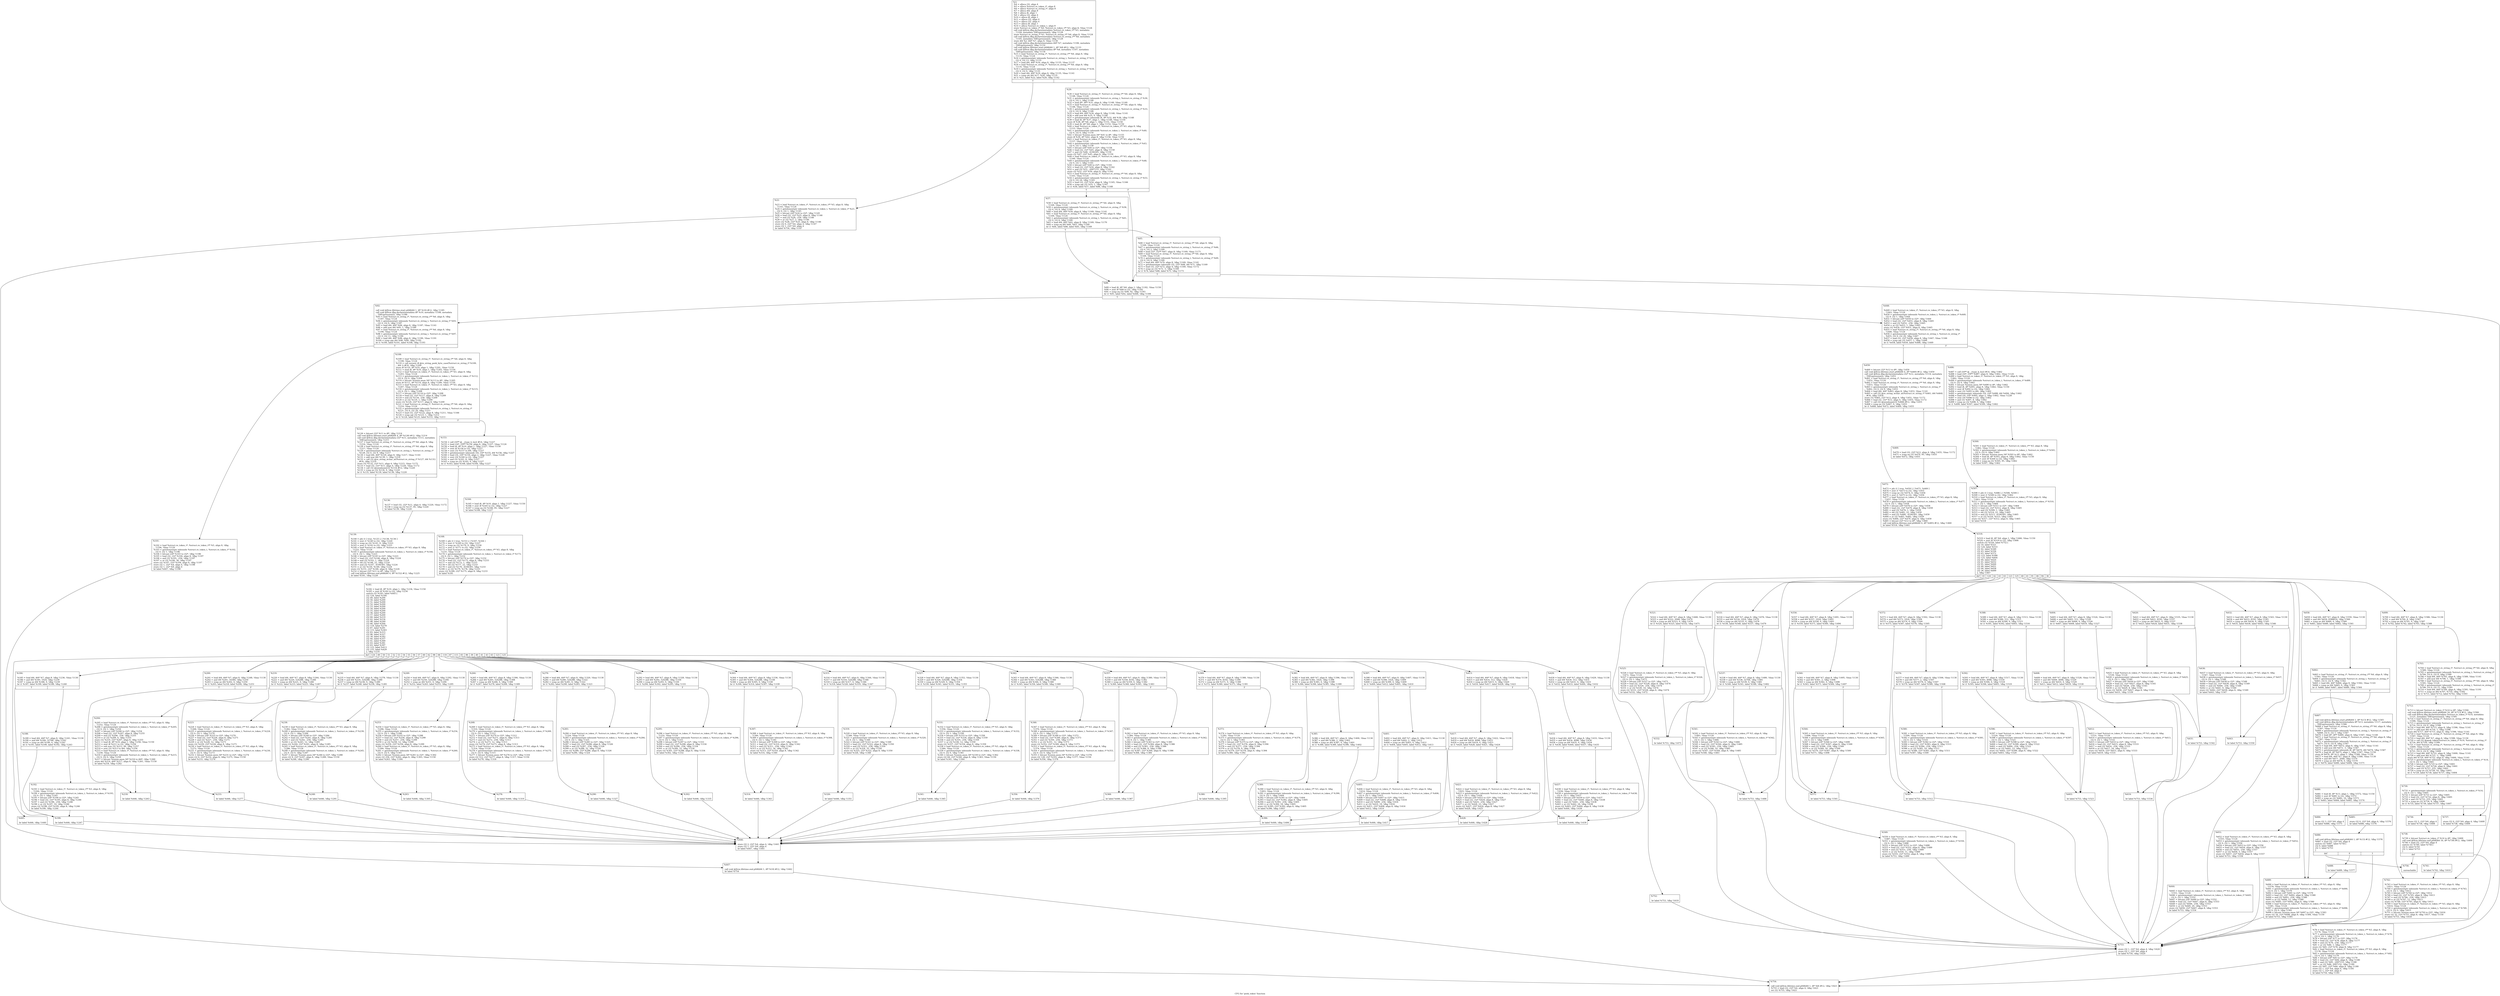 digraph "CFG for 'peek_token' function" {
	label="CFG for 'peek_token' function";

	Node0xcbab30 [shape=record,label="{%3:\l  %4 = alloca i32, align 4\l  %5 = alloca %struct.re_token_t*, align 8\l  %6 = alloca %struct.re_string_t*, align 8\l  %7 = alloca i64, align 8\l  %8 = alloca i8, align 1\l  %9 = alloca i32, align 4\l  %10 = alloca i8, align 1\l  %11 = alloca i32, align 4\l  %12 = alloca i32, align 4\l  %13 = alloca i8, align 1\l  %14 = alloca %struct.re_token_t, align 8\l  store %struct.re_token_t* %0, %struct.re_token_t** %5, align 8, !tbaa !1124\l  call void @llvm.dbg.declare(metadata %struct.re_token_t** %5, metadata\l... !1104, metadata !DIExpression()), !dbg !1128\l  store %struct.re_string_t* %1, %struct.re_string_t** %6, align 8, !tbaa !1124\l  call void @llvm.dbg.declare(metadata %struct.re_string_t** %6, metadata\l... !1105, metadata !DIExpression()), !dbg !1129\l  store i64 %2, i64* %7, align 8, !tbaa !1130\l  call void @llvm.dbg.declare(metadata i64* %7, metadata !1106, metadata\l... !DIExpression()), !dbg !1132\l  call void @llvm.lifetime.start.p0i8(i64 1, i8* %8) #12, !dbg !1133\l  call void @llvm.dbg.declare(metadata i8* %8, metadata !1107, metadata\l... !DIExpression()), !dbg !1134\l  %15 = load %struct.re_string_t*, %struct.re_string_t** %6, align 8, !dbg\l... !1135, !tbaa !1124\l  %16 = getelementptr inbounds %struct.re_string_t, %struct.re_string_t* %15,\l... i32 0, i32 13, !dbg !1135\l  %17 = load i64, i64* %16, align 8, !dbg !1135, !tbaa !1137\l  %18 = load %struct.re_string_t*, %struct.re_string_t** %6, align 8, !dbg\l... !1135, !tbaa !1124\l  %19 = getelementptr inbounds %struct.re_string_t, %struct.re_string_t* %18,\l... i32 0, i32 9, !dbg !1135\l  %20 = load i64, i64* %19, align 8, !dbg !1135, !tbaa !1141\l  %21 = icmp sle i64 %17, %20, !dbg !1135\l  br i1 %21, label %22, label %29, !dbg !1142\l|{<s0>T|<s1>F}}"];
	Node0xcbab30:s0 -> Node0xcc0350;
	Node0xcbab30:s1 -> Node0xcc03a0;
	Node0xcc0350 [shape=record,label="{%22:\l\l  %23 = load %struct.re_token_t*, %struct.re_token_t** %5, align 8, !dbg\l... !1143, !tbaa !1124\l  %24 = getelementptr inbounds %struct.re_token_t, %struct.re_token_t* %23,\l... i32 0, i32 1, !dbg !1145\l  %25 = bitcast i24* %24 to i32*, !dbg !1145\l  %26 = load i32, i32* %25, align 8, !dbg !1146\l  %27 = and i32 %26, -256, !dbg !1146\l  %28 = or i32 %27, 2, !dbg !1146\l  store i32 %28, i32* %25, align 8, !dbg !1146\l  store i32 0, i32* %4, align 4, !dbg !1147\l  store i32 1, i32* %9, align 4\l  br label %754, !dbg !1147\l}"];
	Node0xcc0350 -> Node0xcc2e70;
	Node0xcc03a0 [shape=record,label="{%29:\l\l  %30 = load %struct.re_string_t*, %struct.re_string_t** %6, align 8, !dbg\l... !1148, !tbaa !1124\l  %31 = getelementptr inbounds %struct.re_string_t, %struct.re_string_t* %30,\l... i32 0, i32 1, !dbg !1148\l  %32 = load i8*, i8** %31, align 8, !dbg !1148, !tbaa !1149\l  %33 = load %struct.re_string_t*, %struct.re_string_t** %6, align 8, !dbg\l... !1148, !tbaa !1124\l  %34 = getelementptr inbounds %struct.re_string_t, %struct.re_string_t* %33,\l... i32 0, i32 9, !dbg !1148\l  %35 = load i64, i64* %34, align 8, !dbg !1148, !tbaa !1141\l  %36 = add nsw i64 %35, 0, !dbg !1148\l  %37 = getelementptr inbounds i8, i8* %32, i64 %36, !dbg !1148\l  %38 = load i8, i8* %37, align 1, !dbg !1148, !tbaa !1150\l  store i8 %38, i8* %8, align 1, !dbg !1151, !tbaa !1150\l  %39 = load i8, i8* %8, align 1, !dbg !1152, !tbaa !1150\l  %40 = load %struct.re_token_t*, %struct.re_token_t** %5, align 8, !dbg\l... !1153, !tbaa !1124\l  %41 = getelementptr inbounds %struct.re_token_t, %struct.re_token_t* %40,\l... i32 0, i32 0, !dbg !1154\l  %42 = bitcast %union.anon.34* %41 to i8*, !dbg !1155\l  store i8 %39, i8* %42, align 8, !dbg !1156, !tbaa !1150\l  %43 = load %struct.re_token_t*, %struct.re_token_t** %5, align 8, !dbg\l... !1157, !tbaa !1124\l  %44 = getelementptr inbounds %struct.re_token_t, %struct.re_token_t* %43,\l... i32 0, i32 1, !dbg !1158\l  %45 = bitcast i24* %44 to i32*, !dbg !1158\l  %46 = load i32, i32* %45, align 8, !dbg !1159\l  %47 = and i32 %46, -4194305, !dbg !1159\l  store i32 %47, i32* %45, align 8, !dbg !1159\l  %48 = load %struct.re_token_t*, %struct.re_token_t** %5, align 8, !dbg\l... !1160, !tbaa !1124\l  %49 = getelementptr inbounds %struct.re_token_t, %struct.re_token_t* %48,\l... i32 0, i32 1, !dbg !1161\l  %50 = bitcast i24* %49 to i32*, !dbg !1161\l  %51 = load i32, i32* %50, align 8, !dbg !1162\l  %52 = and i32 %51, -2097153, !dbg !1162\l  store i32 %52, i32* %50, align 8, !dbg !1162\l  %53 = load %struct.re_string_t*, %struct.re_string_t** %6, align 8, !dbg\l... !1163, !tbaa !1124\l  %54 = getelementptr inbounds %struct.re_string_t, %struct.re_string_t* %53,\l... i32 0, i32 24, !dbg !1165\l  %55 = load i32, i32* %54, align 8, !dbg !1165, !tbaa !1166\l  %56 = icmp sgt i32 %55, 1, !dbg !1167\l  br i1 %56, label %57, label %88, !dbg !1168\l|{<s0>T|<s1>F}}"];
	Node0xcc03a0:s0 -> Node0xcc03f0;
	Node0xcc03a0:s1 -> Node0xcc04e0;
	Node0xcc03f0 [shape=record,label="{%57:\l\l  %58 = load %struct.re_string_t*, %struct.re_string_t** %6, align 8, !dbg\l... !1169, !tbaa !1124\l  %59 = getelementptr inbounds %struct.re_string_t, %struct.re_string_t* %58,\l... i32 0, i32 9, !dbg !1169\l  %60 = load i64, i64* %59, align 8, !dbg !1169, !tbaa !1141\l  %61 = load %struct.re_string_t*, %struct.re_string_t** %6, align 8, !dbg\l... !1169, !tbaa !1124\l  %62 = getelementptr inbounds %struct.re_string_t, %struct.re_string_t* %61,\l... i32 0, i32 6, !dbg !1169\l  %63 = load i64, i64* %62, align 8, !dbg !1169, !tbaa !1170\l  %64 = icmp eq i64 %60, %63, !dbg !1169\l  br i1 %64, label %88, label %65, !dbg !1169\l|{<s0>T|<s1>F}}"];
	Node0xcc03f0:s0 -> Node0xcc04e0;
	Node0xcc03f0:s1 -> Node0xcc0440;
	Node0xcc0440 [shape=record,label="{%65:\l\l  %66 = load %struct.re_string_t*, %struct.re_string_t** %6, align 8, !dbg\l... !1169, !tbaa !1124\l  %67 = getelementptr inbounds %struct.re_string_t, %struct.re_string_t* %66,\l... i32 0, i32 2, !dbg !1169\l  %68 = load i32*, i32** %67, align 8, !dbg !1169, !tbaa !1171\l  %69 = load %struct.re_string_t*, %struct.re_string_t** %6, align 8, !dbg\l... !1169, !tbaa !1124\l  %70 = getelementptr inbounds %struct.re_string_t, %struct.re_string_t* %69,\l... i32 0, i32 9, !dbg !1169\l  %71 = load i64, i64* %70, align 8, !dbg !1169, !tbaa !1141\l  %72 = getelementptr inbounds i32, i32* %68, i64 %71, !dbg !1169\l  %73 = load i32, i32* %72, align 4, !dbg !1169, !tbaa !1172\l  %74 = icmp ne i32 %73, -1, !dbg !1169\l  br i1 %74, label %88, label %75, !dbg !1173\l|{<s0>T|<s1>F}}"];
	Node0xcc0440:s0 -> Node0xcc04e0;
	Node0xcc0440:s1 -> Node0xcc0490;
	Node0xcc0490 [shape=record,label="{%75:\l\l  %76 = load %struct.re_token_t*, %struct.re_token_t** %5, align 8, !dbg\l... !1174, !tbaa !1124\l  %77 = getelementptr inbounds %struct.re_token_t, %struct.re_token_t* %76,\l... i32 0, i32 1, !dbg !1176\l  %78 = bitcast i24* %77 to i32*, !dbg !1176\l  %79 = load i32, i32* %78, align 8, !dbg !1177\l  %80 = and i32 %79, -256, !dbg !1177\l  %81 = or i32 %80, 1, !dbg !1177\l  store i32 %81, i32* %78, align 8, !dbg !1177\l  %82 = load %struct.re_token_t*, %struct.re_token_t** %5, align 8, !dbg\l... !1178, !tbaa !1124\l  %83 = getelementptr inbounds %struct.re_token_t, %struct.re_token_t* %82,\l... i32 0, i32 1, !dbg !1179\l  %84 = bitcast i24* %83 to i32*, !dbg !1179\l  %85 = load i32, i32* %84, align 8, !dbg !1180\l  %86 = and i32 %85, -2097153, !dbg !1180\l  %87 = or i32 %86, 2097152, !dbg !1180\l  store i32 %87, i32* %84, align 8, !dbg !1180\l  store i32 1, i32* %4, align 4, !dbg !1181\l  store i32 1, i32* %9, align 4\l  br label %754, !dbg !1181\l}"];
	Node0xcc0490 -> Node0xcc2e70;
	Node0xcc04e0 [shape=record,label="{%88:\l\l  %89 = load i8, i8* %8, align 1, !dbg !1182, !tbaa !1150\l  %90 = zext i8 %89 to i32, !dbg !1182\l  %91 = icmp eq i32 %90, 92, !dbg !1183\l  br i1 %91, label %92, label %448, !dbg !1184\l|{<s0>T|<s1>F}}"];
	Node0xcc04e0:s0 -> Node0xcc0530;
	Node0xcc04e0:s1 -> Node0xcc1bb0;
	Node0xcc0530 [shape=record,label="{%92:\l\l  call void @llvm.lifetime.start.p0i8(i64 1, i8* %10) #12, !dbg !1185\l  call void @llvm.dbg.declare(metadata i8* %10, metadata !1108, metadata\l... !DIExpression()), !dbg !1186\l  %93 = load %struct.re_string_t*, %struct.re_string_t** %6, align 8, !dbg\l... !1187, !tbaa !1124\l  %94 = getelementptr inbounds %struct.re_string_t, %struct.re_string_t* %93,\l... i32 0, i32 9, !dbg !1187\l  %95 = load i64, i64* %94, align 8, !dbg !1187, !tbaa !1141\l  %96 = add nsw i64 %95, 1, !dbg !1189\l  %97 = load %struct.re_string_t*, %struct.re_string_t** %6, align 8, !dbg\l... !1190, !tbaa !1124\l  %98 = getelementptr inbounds %struct.re_string_t, %struct.re_string_t* %97,\l... i32 0, i32 11, !dbg !1190\l  %99 = load i64, i64* %98, align 8, !dbg !1190, !tbaa !1191\l  %100 = icmp sge i64 %96, %99, !dbg !1192\l  br i1 %100, label %101, label %108, !dbg !1193\l|{<s0>T|<s1>F}}"];
	Node0xcc0530:s0 -> Node0xcc0580;
	Node0xcc0530:s1 -> Node0xcc05d0;
	Node0xcc0580 [shape=record,label="{%101:\l\l  %102 = load %struct.re_token_t*, %struct.re_token_t** %5, align 8, !dbg\l... !1194, !tbaa !1124\l  %103 = getelementptr inbounds %struct.re_token_t, %struct.re_token_t* %102,\l... i32 0, i32 1, !dbg !1196\l  %104 = bitcast i24* %103 to i32*, !dbg !1196\l  %105 = load i32, i32* %104, align 8, !dbg !1197\l  %106 = and i32 %105, -256, !dbg !1197\l  %107 = or i32 %106, 36, !dbg !1197\l  store i32 %107, i32* %104, align 8, !dbg !1197\l  store i32 1, i32* %4, align 4, !dbg !1198\l  store i32 1, i32* %9, align 4\l  br label %447, !dbg !1198\l}"];
	Node0xcc0580 -> Node0xcc1b60;
	Node0xcc05d0 [shape=record,label="{%108:\l\l  %109 = load %struct.re_string_t*, %struct.re_string_t** %6, align 8, !dbg\l... !1199, !tbaa !1124\l  %110 = call zeroext i8 @re_string_peek_byte_case(%struct.re_string_t* %109,\l... i64 1) #16, !dbg !1200\l  store i8 %110, i8* %10, align 1, !dbg !1201, !tbaa !1150\l  %111 = load i8, i8* %10, align 1, !dbg !1202, !tbaa !1150\l  %112 = load %struct.re_token_t*, %struct.re_token_t** %5, align 8, !dbg\l... !1203, !tbaa !1124\l  %113 = getelementptr inbounds %struct.re_token_t, %struct.re_token_t* %112,\l... i32 0, i32 0, !dbg !1204\l  %114 = bitcast %union.anon.34* %113 to i8*, !dbg !1205\l  store i8 %111, i8* %114, align 8, !dbg !1206, !tbaa !1150\l  %115 = load %struct.re_token_t*, %struct.re_token_t** %5, align 8, !dbg\l... !1207, !tbaa !1124\l  %116 = getelementptr inbounds %struct.re_token_t, %struct.re_token_t* %115,\l... i32 0, i32 1, !dbg !1208\l  %117 = bitcast i24* %116 to i32*, !dbg !1208\l  %118 = load i32, i32* %117, align 8, !dbg !1209\l  %119 = and i32 %118, -256, !dbg !1209\l  %120 = or i32 %119, 1, !dbg !1209\l  store i32 %120, i32* %117, align 8, !dbg !1209\l  %121 = load %struct.re_string_t*, %struct.re_string_t** %6, align 8, !dbg\l... !1210, !tbaa !1124\l  %122 = getelementptr inbounds %struct.re_string_t, %struct.re_string_t*\l... %121, i32 0, i32 24, !dbg !1211\l  %123 = load i32, i32* %122, align 8, !dbg !1211, !tbaa !1166\l  %124 = icmp sgt i32 %123, 1, !dbg !1212\l  br i1 %124, label %125, label %153, !dbg !1213\l|{<s0>T|<s1>F}}"];
	Node0xcc05d0:s0 -> Node0xcc0620;
	Node0xcc05d0:s1 -> Node0xcc0710;
	Node0xcc0620 [shape=record,label="{%125:\l\l  %126 = bitcast i32* %11 to i8*, !dbg !1214\l  call void @llvm.lifetime.start.p0i8(i64 4, i8* %126) #12, !dbg !1214\l  call void @llvm.dbg.declare(metadata i32* %11, metadata !1111, metadata\l... !DIExpression()), !dbg !1215\l  %127 = load %struct.re_string_t*, %struct.re_string_t** %6, align 8, !dbg\l... !1216, !tbaa !1124\l  %128 = load %struct.re_string_t*, %struct.re_string_t** %6, align 8, !dbg\l... !1217, !tbaa !1124\l  %129 = getelementptr inbounds %struct.re_string_t, %struct.re_string_t*\l... %128, i32 0, i32 9, !dbg !1217\l  %130 = load i64, i64* %129, align 8, !dbg !1217, !tbaa !1141\l  %131 = add nsw i64 %130, 1, !dbg !1218\l  %132 = call i32 @re_string_wchar_at(%struct.re_string_t* %127, i64 %131)\l... #16, !dbg !1219\l  store i32 %132, i32* %11, align 4, !dbg !1215, !tbaa !1172\l  %133 = load i32, i32* %11, align 4, !dbg !1220, !tbaa !1172\l  %134 = call i32 @iswalnum(i32 %133) #12, !dbg !1220\l  %135 = icmp ne i32 %134, 0, !dbg !1220\l  br i1 %135, label %139, label %136, !dbg !1220\l|{<s0>T|<s1>F}}"];
	Node0xcc0620:s0 -> Node0xcc06c0;
	Node0xcc0620:s1 -> Node0xcc0670;
	Node0xcc0670 [shape=record,label="{%136:\l\l  %137 = load i32, i32* %11, align 4, !dbg !1220, !tbaa !1172\l  %138 = icmp eq i32 %137, 95, !dbg !1220\l  br label %139, !dbg !1220\l}"];
	Node0xcc0670 -> Node0xcc06c0;
	Node0xcc06c0 [shape=record,label="{%139:\l\l  %140 = phi i1 [ true, %125 ], [ %138, %136 ]\l  %141 = zext i1 %140 to i32, !dbg !1220\l  %142 = icmp ne i32 %141, 0, !dbg !1221\l  %143 = zext i1 %142 to i32, !dbg !1221\l  %144 = load %struct.re_token_t*, %struct.re_token_t** %5, align 8, !dbg\l... !1222, !tbaa !1124\l  %145 = getelementptr inbounds %struct.re_token_t, %struct.re_token_t* %144,\l... i32 0, i32 1, !dbg !1223\l  %146 = bitcast i24* %145 to i32*, !dbg !1223\l  %147 = load i32, i32* %146, align 8, !dbg !1224\l  %148 = and i32 %143, 1, !dbg !1224\l  %149 = shl i32 %148, 22, !dbg !1224\l  %150 = and i32 %147, -4194305, !dbg !1224\l  %151 = or i32 %150, %149, !dbg !1224\l  store i32 %151, i32* %146, align 8, !dbg !1224\l  %152 = bitcast i32* %11 to i8*, !dbg !1225\l  call void @llvm.lifetime.end.p0i8(i64 4, i8* %152) #12, !dbg !1225\l  br label %181, !dbg !1226\l}"];
	Node0xcc06c0 -> Node0xcc0800;
	Node0xcc0710 [shape=record,label="{%153:\l\l  %154 = call i16** @__ctype_b_loc() #14, !dbg !1227\l  %155 = load i16*, i16** %154, align 8, !dbg !1227, !tbaa !1124\l  %156 = load i8, i8* %10, align 1, !dbg !1227, !tbaa !1150\l  %157 = zext i8 %156 to i32, !dbg !1227\l  %158 = sext i32 %157 to i64, !dbg !1227\l  %159 = getelementptr inbounds i16, i16* %155, i64 %158, !dbg !1227\l  %160 = load i16, i16* %159, align 2, !dbg !1227, !tbaa !1228\l  %161 = zext i16 %160 to i32, !dbg !1227\l  %162 = and i32 %161, 8, !dbg !1227\l  %163 = icmp ne i32 %162, 0, !dbg !1227\l  br i1 %163, label %168, label %164, !dbg !1227\l|{<s0>T|<s1>F}}"];
	Node0xcc0710:s0 -> Node0xcc07b0;
	Node0xcc0710:s1 -> Node0xcc0760;
	Node0xcc0760 [shape=record,label="{%164:\l\l  %165 = load i8, i8* %10, align 1, !dbg !1227, !tbaa !1150\l  %166 = zext i8 %165 to i32, !dbg !1227\l  %167 = icmp eq i32 %166, 95, !dbg !1227\l  br label %168, !dbg !1227\l}"];
	Node0xcc0760 -> Node0xcc07b0;
	Node0xcc07b0 [shape=record,label="{%168:\l\l  %169 = phi i1 [ true, %153 ], [ %167, %164 ]\l  %170 = zext i1 %169 to i32, !dbg !1227\l  %171 = icmp ne i32 %170, 0, !dbg !1230\l  %172 = zext i1 %171 to i32, !dbg !1230\l  %173 = load %struct.re_token_t*, %struct.re_token_t** %5, align 8, !dbg\l... !1231, !tbaa !1124\l  %174 = getelementptr inbounds %struct.re_token_t, %struct.re_token_t* %173,\l... i32 0, i32 1, !dbg !1232\l  %175 = bitcast i24* %174 to i32*, !dbg !1232\l  %176 = load i32, i32* %175, align 8, !dbg !1233\l  %177 = and i32 %172, 1, !dbg !1233\l  %178 = shl i32 %177, 22, !dbg !1233\l  %179 = and i32 %176, -4194305, !dbg !1233\l  %180 = or i32 %179, %178, !dbg !1233\l  store i32 %180, i32* %175, align 8, !dbg !1233\l  br label %181\l}"];
	Node0xcc07b0 -> Node0xcc0800;
	Node0xcc0800 [shape=record,label="{%181:\l\l  %182 = load i8, i8* %10, align 1, !dbg !1234, !tbaa !1150\l  %183 = zext i8 %182 to i32, !dbg !1234\l  switch i32 %183, label %445 [\l    i32 124, label %184\l    i32 49, label %200\l    i32 50, label %200\l    i32 51, label %200\l    i32 52, label %200\l    i32 53, label %200\l    i32 54, label %200\l    i32 55, label %200\l    i32 56, label %200\l    i32 57, label %200\l    i32 60, label %219\l    i32 62, label %234\l    i32 98, label %249\l    i32 66, label %264\l    i32 119, label %279\l    i32 87, label %291\l    i32 115, label %303\l    i32 83, label %315\l    i32 96, label %327\l    i32 39, label %342\l    i32 40, label %357\l    i32 41, label %369\l    i32 43, label %381\l    i32 63, label %397\l    i32 123, label %413\l    i32 125, label %429\l  ], !dbg !1235\l|{<s0>def|<s1>124|<s2>49|<s3>50|<s4>51|<s5>52|<s6>53|<s7>54|<s8>55|<s9>56|<s10>57|<s11>60|<s12>62|<s13>98|<s14>66|<s15>119|<s16>87|<s17>115|<s18>83|<s19>96|<s20>39|<s21>40|<s22>41|<s23>43|<s24>63|<s25>123|<s26>125}}"];
	Node0xcc0800:s0 -> Node0xcc1ac0;
	Node0xcc0800:s1 -> Node0xcc0850;
	Node0xcc0800:s2 -> Node0xcc0990;
	Node0xcc0800:s3 -> Node0xcc0990;
	Node0xcc0800:s4 -> Node0xcc0990;
	Node0xcc0800:s5 -> Node0xcc0990;
	Node0xcc0800:s6 -> Node0xcc0990;
	Node0xcc0800:s7 -> Node0xcc0990;
	Node0xcc0800:s8 -> Node0xcc0990;
	Node0xcc0800:s9 -> Node0xcc0990;
	Node0xcc0800:s10 -> Node0xcc0990;
	Node0xcc0800:s11 -> Node0xcc0a80;
	Node0xcc0800:s12 -> Node0xcc0b70;
	Node0xcc0800:s13 -> Node0xcc0c60;
	Node0xcc0800:s14 -> Node0xcc0d50;
	Node0xcc0800:s15 -> Node0xcc0e40;
	Node0xcc0800:s16 -> Node0xcc0f30;
	Node0xcc0800:s17 -> Node0xcc1020;
	Node0xcc0800:s18 -> Node0xcc1110;
	Node0xcc0800:s19 -> Node0xcc1200;
	Node0xcc0800:s20 -> Node0xcc12f0;
	Node0xcc0800:s21 -> Node0xcc13e0;
	Node0xcc0800:s22 -> Node0xcc14d0;
	Node0xcc0800:s23 -> Node0xcc15c0;
	Node0xcc0800:s24 -> Node0xcc1700;
	Node0xcc0800:s25 -> Node0xcc1840;
	Node0xcc0800:s26 -> Node0xcc1980;
	Node0xcc0850 [shape=record,label="{%184:\l\l  %185 = load i64, i64* %7, align 8, !dbg !1236, !tbaa !1130\l  %186 = and i64 %185, 1024, !dbg !1239\l  %187 = icmp ne i64 %186, 0, !dbg !1239\l  br i1 %187, label %199, label %188, !dbg !1240\l|{<s0>T|<s1>F}}"];
	Node0xcc0850:s0 -> Node0xcc0940;
	Node0xcc0850:s1 -> Node0xcc08a0;
	Node0xcc08a0 [shape=record,label="{%188:\l\l  %189 = load i64, i64* %7, align 8, !dbg !1241, !tbaa !1130\l  %190 = and i64 %189, 32768, !dbg !1242\l  %191 = icmp ne i64 %190, 0, !dbg !1242\l  br i1 %191, label %199, label %192, !dbg !1243\l|{<s0>T|<s1>F}}"];
	Node0xcc08a0:s0 -> Node0xcc0940;
	Node0xcc08a0:s1 -> Node0xcc08f0;
	Node0xcc08f0 [shape=record,label="{%192:\l\l  %193 = load %struct.re_token_t*, %struct.re_token_t** %5, align 8, !dbg\l... !1244, !tbaa !1124\l  %194 = getelementptr inbounds %struct.re_token_t, %struct.re_token_t* %193,\l... i32 0, i32 1, !dbg !1245\l  %195 = bitcast i24* %194 to i32*, !dbg !1245\l  %196 = load i32, i32* %195, align 8, !dbg !1246\l  %197 = and i32 %196, -256, !dbg !1246\l  %198 = or i32 %197, 10, !dbg !1246\l  store i32 %198, i32* %195, align 8, !dbg !1246\l  br label %199, !dbg !1244\l}"];
	Node0xcc08f0 -> Node0xcc0940;
	Node0xcc0940 [shape=record,label="{%199:\l\l  br label %446, !dbg !1247\l}"];
	Node0xcc0940 -> Node0xcc1b10;
	Node0xcc0990 [shape=record,label="{%200:\l\l  %201 = load i64, i64* %7, align 8, !dbg !1248, !tbaa !1130\l  %202 = and i64 %201, 16384, !dbg !1250\l  %203 = icmp ne i64 %202, 0, !dbg !1250\l  br i1 %203, label %218, label %204, !dbg !1251\l|{<s0>T|<s1>F}}"];
	Node0xcc0990:s0 -> Node0xcc0a30;
	Node0xcc0990:s1 -> Node0xcc09e0;
	Node0xcc09e0 [shape=record,label="{%204:\l\l  %205 = load %struct.re_token_t*, %struct.re_token_t** %5, align 8, !dbg\l... !1252, !tbaa !1124\l  %206 = getelementptr inbounds %struct.re_token_t, %struct.re_token_t* %205,\l... i32 0, i32 1, !dbg !1254\l  %207 = bitcast i24* %206 to i32*, !dbg !1254\l  %208 = load i32, i32* %207, align 8, !dbg !1255\l  %209 = and i32 %208, -256, !dbg !1255\l  %210 = or i32 %209, 4, !dbg !1255\l  store i32 %210, i32* %207, align 8, !dbg !1255\l  %211 = load i8, i8* %10, align 1, !dbg !1256, !tbaa !1150\l  %212 = zext i8 %211 to i32, !dbg !1256\l  %213 = sub nsw i32 %212, 49, !dbg !1257\l  %214 = sext i32 %213 to i64, !dbg !1256\l  %215 = load %struct.re_token_t*, %struct.re_token_t** %5, align 8, !dbg\l... !1258, !tbaa !1124\l  %216 = getelementptr inbounds %struct.re_token_t, %struct.re_token_t* %215,\l... i32 0, i32 0, !dbg !1259\l  %217 = bitcast %union.anon.34* %216 to i64*, !dbg !1260\l  store i64 %214, i64* %217, align 8, !dbg !1261, !tbaa !1150\l  br label %218, !dbg !1262\l}"];
	Node0xcc09e0 -> Node0xcc0a30;
	Node0xcc0a30 [shape=record,label="{%218:\l\l  br label %446, !dbg !1263\l}"];
	Node0xcc0a30 -> Node0xcc1b10;
	Node0xcc0a80 [shape=record,label="{%219:\l\l  %220 = load i64, i64* %7, align 8, !dbg !1264, !tbaa !1130\l  %221 = and i64 %220, 524288, !dbg !1266\l  %222 = icmp ne i64 %221, 0, !dbg !1266\l  br i1 %222, label %233, label %223, !dbg !1267\l|{<s0>T|<s1>F}}"];
	Node0xcc0a80:s0 -> Node0xcc0b20;
	Node0xcc0a80:s1 -> Node0xcc0ad0;
	Node0xcc0ad0 [shape=record,label="{%223:\l\l  %224 = load %struct.re_token_t*, %struct.re_token_t** %5, align 8, !dbg\l... !1268, !tbaa !1124\l  %225 = getelementptr inbounds %struct.re_token_t, %struct.re_token_t* %224,\l... i32 0, i32 1, !dbg !1270\l  %226 = bitcast i24* %225 to i32*, !dbg !1270\l  %227 = load i32, i32* %226, align 8, !dbg !1271\l  %228 = and i32 %227, -256, !dbg !1271\l  %229 = or i32 %228, 12, !dbg !1271\l  store i32 %229, i32* %226, align 8, !dbg !1271\l  %230 = load %struct.re_token_t*, %struct.re_token_t** %5, align 8, !dbg\l... !1272, !tbaa !1124\l  %231 = getelementptr inbounds %struct.re_token_t, %struct.re_token_t* %230,\l... i32 0, i32 0, !dbg !1273\l  %232 = bitcast %union.anon.34* %231 to i32*, !dbg !1274\l  store i32 6, i32* %232, align 8, !dbg !1275, !tbaa !1150\l  br label %233, !dbg !1276\l}"];
	Node0xcc0ad0 -> Node0xcc0b20;
	Node0xcc0b20 [shape=record,label="{%233:\l\l  br label %446, !dbg !1277\l}"];
	Node0xcc0b20 -> Node0xcc1b10;
	Node0xcc0b70 [shape=record,label="{%234:\l\l  %235 = load i64, i64* %7, align 8, !dbg !1278, !tbaa !1130\l  %236 = and i64 %235, 524288, !dbg !1280\l  %237 = icmp ne i64 %236, 0, !dbg !1280\l  br i1 %237, label %248, label %238, !dbg !1281\l|{<s0>T|<s1>F}}"];
	Node0xcc0b70:s0 -> Node0xcc0c10;
	Node0xcc0b70:s1 -> Node0xcc0bc0;
	Node0xcc0bc0 [shape=record,label="{%238:\l\l  %239 = load %struct.re_token_t*, %struct.re_token_t** %5, align 8, !dbg\l... !1282, !tbaa !1124\l  %240 = getelementptr inbounds %struct.re_token_t, %struct.re_token_t* %239,\l... i32 0, i32 1, !dbg !1284\l  %241 = bitcast i24* %240 to i32*, !dbg !1284\l  %242 = load i32, i32* %241, align 8, !dbg !1285\l  %243 = and i32 %242, -256, !dbg !1285\l  %244 = or i32 %243, 12, !dbg !1285\l  store i32 %244, i32* %241, align 8, !dbg !1285\l  %245 = load %struct.re_token_t*, %struct.re_token_t** %5, align 8, !dbg\l... !1286, !tbaa !1124\l  %246 = getelementptr inbounds %struct.re_token_t, %struct.re_token_t* %245,\l... i32 0, i32 0, !dbg !1287\l  %247 = bitcast %union.anon.34* %246 to i32*, !dbg !1288\l  store i32 9, i32* %247, align 8, !dbg !1289, !tbaa !1150\l  br label %248, !dbg !1290\l}"];
	Node0xcc0bc0 -> Node0xcc0c10;
	Node0xcc0c10 [shape=record,label="{%248:\l\l  br label %446, !dbg !1291\l}"];
	Node0xcc0c10 -> Node0xcc1b10;
	Node0xcc0c60 [shape=record,label="{%249:\l\l  %250 = load i64, i64* %7, align 8, !dbg !1292, !tbaa !1130\l  %251 = and i64 %250, 524288, !dbg !1294\l  %252 = icmp ne i64 %251, 0, !dbg !1294\l  br i1 %252, label %263, label %253, !dbg !1295\l|{<s0>T|<s1>F}}"];
	Node0xcc0c60:s0 -> Node0xcc0d00;
	Node0xcc0c60:s1 -> Node0xcc0cb0;
	Node0xcc0cb0 [shape=record,label="{%253:\l\l  %254 = load %struct.re_token_t*, %struct.re_token_t** %5, align 8, !dbg\l... !1296, !tbaa !1124\l  %255 = getelementptr inbounds %struct.re_token_t, %struct.re_token_t* %254,\l... i32 0, i32 1, !dbg !1298\l  %256 = bitcast i24* %255 to i32*, !dbg !1298\l  %257 = load i32, i32* %256, align 8, !dbg !1299\l  %258 = and i32 %257, -256, !dbg !1299\l  %259 = or i32 %258, 12, !dbg !1299\l  store i32 %259, i32* %256, align 8, !dbg !1299\l  %260 = load %struct.re_token_t*, %struct.re_token_t** %5, align 8, !dbg\l... !1300, !tbaa !1124\l  %261 = getelementptr inbounds %struct.re_token_t, %struct.re_token_t* %260,\l... i32 0, i32 0, !dbg !1301\l  %262 = bitcast %union.anon.34* %261 to i32*, !dbg !1302\l  store i32 256, i32* %262, align 8, !dbg !1303, !tbaa !1150\l  br label %263, !dbg !1304\l}"];
	Node0xcc0cb0 -> Node0xcc0d00;
	Node0xcc0d00 [shape=record,label="{%263:\l\l  br label %446, !dbg !1305\l}"];
	Node0xcc0d00 -> Node0xcc1b10;
	Node0xcc0d50 [shape=record,label="{%264:\l\l  %265 = load i64, i64* %7, align 8, !dbg !1306, !tbaa !1130\l  %266 = and i64 %265, 524288, !dbg !1308\l  %267 = icmp ne i64 %266, 0, !dbg !1308\l  br i1 %267, label %278, label %268, !dbg !1309\l|{<s0>T|<s1>F}}"];
	Node0xcc0d50:s0 -> Node0xcc0df0;
	Node0xcc0d50:s1 -> Node0xcc0da0;
	Node0xcc0da0 [shape=record,label="{%268:\l\l  %269 = load %struct.re_token_t*, %struct.re_token_t** %5, align 8, !dbg\l... !1310, !tbaa !1124\l  %270 = getelementptr inbounds %struct.re_token_t, %struct.re_token_t* %269,\l... i32 0, i32 1, !dbg !1312\l  %271 = bitcast i24* %270 to i32*, !dbg !1312\l  %272 = load i32, i32* %271, align 8, !dbg !1313\l  %273 = and i32 %272, -256, !dbg !1313\l  %274 = or i32 %273, 12, !dbg !1313\l  store i32 %274, i32* %271, align 8, !dbg !1313\l  %275 = load %struct.re_token_t*, %struct.re_token_t** %5, align 8, !dbg\l... !1314, !tbaa !1124\l  %276 = getelementptr inbounds %struct.re_token_t, %struct.re_token_t* %275,\l... i32 0, i32 0, !dbg !1315\l  %277 = bitcast %union.anon.34* %276 to i32*, !dbg !1316\l  store i32 512, i32* %277, align 8, !dbg !1317, !tbaa !1150\l  br label %278, !dbg !1318\l}"];
	Node0xcc0da0 -> Node0xcc0df0;
	Node0xcc0df0 [shape=record,label="{%278:\l\l  br label %446, !dbg !1319\l}"];
	Node0xcc0df0 -> Node0xcc1b10;
	Node0xcc0e40 [shape=record,label="{%279:\l\l  %280 = load i64, i64* %7, align 8, !dbg !1320, !tbaa !1130\l  %281 = and i64 %280, 524288, !dbg !1322\l  %282 = icmp ne i64 %281, 0, !dbg !1322\l  br i1 %282, label %290, label %283, !dbg !1323\l|{<s0>T|<s1>F}}"];
	Node0xcc0e40:s0 -> Node0xcc0ee0;
	Node0xcc0e40:s1 -> Node0xcc0e90;
	Node0xcc0e90 [shape=record,label="{%283:\l\l  %284 = load %struct.re_token_t*, %struct.re_token_t** %5, align 8, !dbg\l... !1324, !tbaa !1124\l  %285 = getelementptr inbounds %struct.re_token_t, %struct.re_token_t* %284,\l... i32 0, i32 1, !dbg !1325\l  %286 = bitcast i24* %285 to i32*, !dbg !1325\l  %287 = load i32, i32* %286, align 8, !dbg !1326\l  %288 = and i32 %287, -256, !dbg !1326\l  %289 = or i32 %288, 32, !dbg !1326\l  store i32 %289, i32* %286, align 8, !dbg !1326\l  br label %290, !dbg !1324\l}"];
	Node0xcc0e90 -> Node0xcc0ee0;
	Node0xcc0ee0 [shape=record,label="{%290:\l\l  br label %446, !dbg !1327\l}"];
	Node0xcc0ee0 -> Node0xcc1b10;
	Node0xcc0f30 [shape=record,label="{%291:\l\l  %292 = load i64, i64* %7, align 8, !dbg !1328, !tbaa !1130\l  %293 = and i64 %292, 524288, !dbg !1330\l  %294 = icmp ne i64 %293, 0, !dbg !1330\l  br i1 %294, label %302, label %295, !dbg !1331\l|{<s0>T|<s1>F}}"];
	Node0xcc0f30:s0 -> Node0xcc0fd0;
	Node0xcc0f30:s1 -> Node0xcc0f80;
	Node0xcc0f80 [shape=record,label="{%295:\l\l  %296 = load %struct.re_token_t*, %struct.re_token_t** %5, align 8, !dbg\l... !1332, !tbaa !1124\l  %297 = getelementptr inbounds %struct.re_token_t, %struct.re_token_t* %296,\l... i32 0, i32 1, !dbg !1333\l  %298 = bitcast i24* %297 to i32*, !dbg !1333\l  %299 = load i32, i32* %298, align 8, !dbg !1334\l  %300 = and i32 %299, -256, !dbg !1334\l  %301 = or i32 %300, 33, !dbg !1334\l  store i32 %301, i32* %298, align 8, !dbg !1334\l  br label %302, !dbg !1332\l}"];
	Node0xcc0f80 -> Node0xcc0fd0;
	Node0xcc0fd0 [shape=record,label="{%302:\l\l  br label %446, !dbg !1335\l}"];
	Node0xcc0fd0 -> Node0xcc1b10;
	Node0xcc1020 [shape=record,label="{%303:\l\l  %304 = load i64, i64* %7, align 8, !dbg !1336, !tbaa !1130\l  %305 = and i64 %304, 524288, !dbg !1338\l  %306 = icmp ne i64 %305, 0, !dbg !1338\l  br i1 %306, label %314, label %307, !dbg !1339\l|{<s0>T|<s1>F}}"];
	Node0xcc1020:s0 -> Node0xcc10c0;
	Node0xcc1020:s1 -> Node0xcc1070;
	Node0xcc1070 [shape=record,label="{%307:\l\l  %308 = load %struct.re_token_t*, %struct.re_token_t** %5, align 8, !dbg\l... !1340, !tbaa !1124\l  %309 = getelementptr inbounds %struct.re_token_t, %struct.re_token_t* %308,\l... i32 0, i32 1, !dbg !1341\l  %310 = bitcast i24* %309 to i32*, !dbg !1341\l  %311 = load i32, i32* %310, align 8, !dbg !1342\l  %312 = and i32 %311, -256, !dbg !1342\l  %313 = or i32 %312, 34, !dbg !1342\l  store i32 %313, i32* %310, align 8, !dbg !1342\l  br label %314, !dbg !1340\l}"];
	Node0xcc1070 -> Node0xcc10c0;
	Node0xcc10c0 [shape=record,label="{%314:\l\l  br label %446, !dbg !1343\l}"];
	Node0xcc10c0 -> Node0xcc1b10;
	Node0xcc1110 [shape=record,label="{%315:\l\l  %316 = load i64, i64* %7, align 8, !dbg !1344, !tbaa !1130\l  %317 = and i64 %316, 524288, !dbg !1346\l  %318 = icmp ne i64 %317, 0, !dbg !1346\l  br i1 %318, label %326, label %319, !dbg !1347\l|{<s0>T|<s1>F}}"];
	Node0xcc1110:s0 -> Node0xcc11b0;
	Node0xcc1110:s1 -> Node0xcc1160;
	Node0xcc1160 [shape=record,label="{%319:\l\l  %320 = load %struct.re_token_t*, %struct.re_token_t** %5, align 8, !dbg\l... !1348, !tbaa !1124\l  %321 = getelementptr inbounds %struct.re_token_t, %struct.re_token_t* %320,\l... i32 0, i32 1, !dbg !1349\l  %322 = bitcast i24* %321 to i32*, !dbg !1349\l  %323 = load i32, i32* %322, align 8, !dbg !1350\l  %324 = and i32 %323, -256, !dbg !1350\l  %325 = or i32 %324, 35, !dbg !1350\l  store i32 %325, i32* %322, align 8, !dbg !1350\l  br label %326, !dbg !1348\l}"];
	Node0xcc1160 -> Node0xcc11b0;
	Node0xcc11b0 [shape=record,label="{%326:\l\l  br label %446, !dbg !1351\l}"];
	Node0xcc11b0 -> Node0xcc1b10;
	Node0xcc1200 [shape=record,label="{%327:\l\l  %328 = load i64, i64* %7, align 8, !dbg !1352, !tbaa !1130\l  %329 = and i64 %328, 524288, !dbg !1354\l  %330 = icmp ne i64 %329, 0, !dbg !1354\l  br i1 %330, label %341, label %331, !dbg !1355\l|{<s0>T|<s1>F}}"];
	Node0xcc1200:s0 -> Node0xcc12a0;
	Node0xcc1200:s1 -> Node0xcc1250;
	Node0xcc1250 [shape=record,label="{%331:\l\l  %332 = load %struct.re_token_t*, %struct.re_token_t** %5, align 8, !dbg\l... !1356, !tbaa !1124\l  %333 = getelementptr inbounds %struct.re_token_t, %struct.re_token_t* %332,\l... i32 0, i32 1, !dbg !1358\l  %334 = bitcast i24* %333 to i32*, !dbg !1358\l  %335 = load i32, i32* %334, align 8, !dbg !1359\l  %336 = and i32 %335, -256, !dbg !1359\l  %337 = or i32 %336, 12, !dbg !1359\l  store i32 %337, i32* %334, align 8, !dbg !1359\l  %338 = load %struct.re_token_t*, %struct.re_token_t** %5, align 8, !dbg\l... !1360, !tbaa !1124\l  %339 = getelementptr inbounds %struct.re_token_t, %struct.re_token_t* %338,\l... i32 0, i32 0, !dbg !1361\l  %340 = bitcast %union.anon.34* %339 to i32*, !dbg !1362\l  store i32 64, i32* %340, align 8, !dbg !1363, !tbaa !1150\l  br label %341, !dbg !1364\l}"];
	Node0xcc1250 -> Node0xcc12a0;
	Node0xcc12a0 [shape=record,label="{%341:\l\l  br label %446, !dbg !1365\l}"];
	Node0xcc12a0 -> Node0xcc1b10;
	Node0xcc12f0 [shape=record,label="{%342:\l\l  %343 = load i64, i64* %7, align 8, !dbg !1366, !tbaa !1130\l  %344 = and i64 %343, 524288, !dbg !1368\l  %345 = icmp ne i64 %344, 0, !dbg !1368\l  br i1 %345, label %356, label %346, !dbg !1369\l|{<s0>T|<s1>F}}"];
	Node0xcc12f0:s0 -> Node0xcc1390;
	Node0xcc12f0:s1 -> Node0xcc1340;
	Node0xcc1340 [shape=record,label="{%346:\l\l  %347 = load %struct.re_token_t*, %struct.re_token_t** %5, align 8, !dbg\l... !1370, !tbaa !1124\l  %348 = getelementptr inbounds %struct.re_token_t, %struct.re_token_t* %347,\l... i32 0, i32 1, !dbg !1372\l  %349 = bitcast i24* %348 to i32*, !dbg !1372\l  %350 = load i32, i32* %349, align 8, !dbg !1373\l  %351 = and i32 %350, -256, !dbg !1373\l  %352 = or i32 %351, 12, !dbg !1373\l  store i32 %352, i32* %349, align 8, !dbg !1373\l  %353 = load %struct.re_token_t*, %struct.re_token_t** %5, align 8, !dbg\l... !1374, !tbaa !1124\l  %354 = getelementptr inbounds %struct.re_token_t, %struct.re_token_t* %353,\l... i32 0, i32 0, !dbg !1375\l  %355 = bitcast %union.anon.34* %354 to i32*, !dbg !1376\l  store i32 128, i32* %355, align 8, !dbg !1377, !tbaa !1150\l  br label %356, !dbg !1378\l}"];
	Node0xcc1340 -> Node0xcc1390;
	Node0xcc1390 [shape=record,label="{%356:\l\l  br label %446, !dbg !1379\l}"];
	Node0xcc1390 -> Node0xcc1b10;
	Node0xcc13e0 [shape=record,label="{%357:\l\l  %358 = load i64, i64* %7, align 8, !dbg !1380, !tbaa !1130\l  %359 = and i64 %358, 8192, !dbg !1382\l  %360 = icmp ne i64 %359, 0, !dbg !1382\l  br i1 %360, label %368, label %361, !dbg !1383\l|{<s0>T|<s1>F}}"];
	Node0xcc13e0:s0 -> Node0xcc1480;
	Node0xcc13e0:s1 -> Node0xcc1430;
	Node0xcc1430 [shape=record,label="{%361:\l\l  %362 = load %struct.re_token_t*, %struct.re_token_t** %5, align 8, !dbg\l... !1384, !tbaa !1124\l  %363 = getelementptr inbounds %struct.re_token_t, %struct.re_token_t* %362,\l... i32 0, i32 1, !dbg !1385\l  %364 = bitcast i24* %363 to i32*, !dbg !1385\l  %365 = load i32, i32* %364, align 8, !dbg !1386\l  %366 = and i32 %365, -256, !dbg !1386\l  %367 = or i32 %366, 8, !dbg !1386\l  store i32 %367, i32* %364, align 8, !dbg !1386\l  br label %368, !dbg !1384\l}"];
	Node0xcc1430 -> Node0xcc1480;
	Node0xcc1480 [shape=record,label="{%368:\l\l  br label %446, !dbg !1387\l}"];
	Node0xcc1480 -> Node0xcc1b10;
	Node0xcc14d0 [shape=record,label="{%369:\l\l  %370 = load i64, i64* %7, align 8, !dbg !1388, !tbaa !1130\l  %371 = and i64 %370, 8192, !dbg !1390\l  %372 = icmp ne i64 %371, 0, !dbg !1390\l  br i1 %372, label %380, label %373, !dbg !1391\l|{<s0>T|<s1>F}}"];
	Node0xcc14d0:s0 -> Node0xcc1570;
	Node0xcc14d0:s1 -> Node0xcc1520;
	Node0xcc1520 [shape=record,label="{%373:\l\l  %374 = load %struct.re_token_t*, %struct.re_token_t** %5, align 8, !dbg\l... !1392, !tbaa !1124\l  %375 = getelementptr inbounds %struct.re_token_t, %struct.re_token_t* %374,\l... i32 0, i32 1, !dbg !1393\l  %376 = bitcast i24* %375 to i32*, !dbg !1393\l  %377 = load i32, i32* %376, align 8, !dbg !1394\l  %378 = and i32 %377, -256, !dbg !1394\l  %379 = or i32 %378, 9, !dbg !1394\l  store i32 %379, i32* %376, align 8, !dbg !1394\l  br label %380, !dbg !1392\l}"];
	Node0xcc1520 -> Node0xcc1570;
	Node0xcc1570 [shape=record,label="{%380:\l\l  br label %446, !dbg !1395\l}"];
	Node0xcc1570 -> Node0xcc1b10;
	Node0xcc15c0 [shape=record,label="{%381:\l\l  %382 = load i64, i64* %7, align 8, !dbg !1396, !tbaa !1130\l  %383 = and i64 %382, 1024, !dbg !1398\l  %384 = icmp ne i64 %383, 0, !dbg !1398\l  br i1 %384, label %396, label %385, !dbg !1399\l|{<s0>T|<s1>F}}"];
	Node0xcc15c0:s0 -> Node0xcc16b0;
	Node0xcc15c0:s1 -> Node0xcc1610;
	Node0xcc1610 [shape=record,label="{%385:\l\l  %386 = load i64, i64* %7, align 8, !dbg !1400, !tbaa !1130\l  %387 = and i64 %386, 2, !dbg !1401\l  %388 = icmp ne i64 %387, 0, !dbg !1401\l  br i1 %388, label %389, label %396, !dbg !1402\l|{<s0>T|<s1>F}}"];
	Node0xcc1610:s0 -> Node0xcc1660;
	Node0xcc1610:s1 -> Node0xcc16b0;
	Node0xcc1660 [shape=record,label="{%389:\l\l  %390 = load %struct.re_token_t*, %struct.re_token_t** %5, align 8, !dbg\l... !1403, !tbaa !1124\l  %391 = getelementptr inbounds %struct.re_token_t, %struct.re_token_t* %390,\l... i32 0, i32 1, !dbg !1404\l  %392 = bitcast i24* %391 to i32*, !dbg !1404\l  %393 = load i32, i32* %392, align 8, !dbg !1405\l  %394 = and i32 %393, -256, !dbg !1405\l  %395 = or i32 %394, 18, !dbg !1405\l  store i32 %395, i32* %392, align 8, !dbg !1405\l  br label %396, !dbg !1403\l}"];
	Node0xcc1660 -> Node0xcc16b0;
	Node0xcc16b0 [shape=record,label="{%396:\l\l  br label %446, !dbg !1406\l}"];
	Node0xcc16b0 -> Node0xcc1b10;
	Node0xcc1700 [shape=record,label="{%397:\l\l  %398 = load i64, i64* %7, align 8, !dbg !1407, !tbaa !1130\l  %399 = and i64 %398, 1024, !dbg !1409\l  %400 = icmp ne i64 %399, 0, !dbg !1409\l  br i1 %400, label %412, label %401, !dbg !1410\l|{<s0>T|<s1>F}}"];
	Node0xcc1700:s0 -> Node0xcc17f0;
	Node0xcc1700:s1 -> Node0xcc1750;
	Node0xcc1750 [shape=record,label="{%401:\l\l  %402 = load i64, i64* %7, align 8, !dbg !1411, !tbaa !1130\l  %403 = and i64 %402, 2, !dbg !1412\l  %404 = icmp ne i64 %403, 0, !dbg !1412\l  br i1 %404, label %405, label %412, !dbg !1413\l|{<s0>T|<s1>F}}"];
	Node0xcc1750:s0 -> Node0xcc17a0;
	Node0xcc1750:s1 -> Node0xcc17f0;
	Node0xcc17a0 [shape=record,label="{%405:\l\l  %406 = load %struct.re_token_t*, %struct.re_token_t** %5, align 8, !dbg\l... !1414, !tbaa !1124\l  %407 = getelementptr inbounds %struct.re_token_t, %struct.re_token_t* %406,\l... i32 0, i32 1, !dbg !1415\l  %408 = bitcast i24* %407 to i32*, !dbg !1415\l  %409 = load i32, i32* %408, align 8, !dbg !1416\l  %410 = and i32 %409, -256, !dbg !1416\l  %411 = or i32 %410, 19, !dbg !1416\l  store i32 %411, i32* %408, align 8, !dbg !1416\l  br label %412, !dbg !1414\l}"];
	Node0xcc17a0 -> Node0xcc17f0;
	Node0xcc17f0 [shape=record,label="{%412:\l\l  br label %446, !dbg !1417\l}"];
	Node0xcc17f0 -> Node0xcc1b10;
	Node0xcc1840 [shape=record,label="{%413:\l\l  %414 = load i64, i64* %7, align 8, !dbg !1418, !tbaa !1130\l  %415 = and i64 %414, 512, !dbg !1420\l  %416 = icmp ne i64 %415, 0, !dbg !1420\l  br i1 %416, label %417, label %428, !dbg !1421\l|{<s0>T|<s1>F}}"];
	Node0xcc1840:s0 -> Node0xcc1890;
	Node0xcc1840:s1 -> Node0xcc1930;
	Node0xcc1890 [shape=record,label="{%417:\l\l  %418 = load i64, i64* %7, align 8, !dbg !1422, !tbaa !1130\l  %419 = and i64 %418, 4096, !dbg !1423\l  %420 = icmp ne i64 %419, 0, !dbg !1423\l  br i1 %420, label %428, label %421, !dbg !1424\l|{<s0>T|<s1>F}}"];
	Node0xcc1890:s0 -> Node0xcc1930;
	Node0xcc1890:s1 -> Node0xcc18e0;
	Node0xcc18e0 [shape=record,label="{%421:\l\l  %422 = load %struct.re_token_t*, %struct.re_token_t** %5, align 8, !dbg\l... !1425, !tbaa !1124\l  %423 = getelementptr inbounds %struct.re_token_t, %struct.re_token_t* %422,\l... i32 0, i32 1, !dbg !1426\l  %424 = bitcast i24* %423 to i32*, !dbg !1426\l  %425 = load i32, i32* %424, align 8, !dbg !1427\l  %426 = and i32 %425, -256, !dbg !1427\l  %427 = or i32 %426, 23, !dbg !1427\l  store i32 %427, i32* %424, align 8, !dbg !1427\l  br label %428, !dbg !1425\l}"];
	Node0xcc18e0 -> Node0xcc1930;
	Node0xcc1930 [shape=record,label="{%428:\l\l  br label %446, !dbg !1428\l}"];
	Node0xcc1930 -> Node0xcc1b10;
	Node0xcc1980 [shape=record,label="{%429:\l\l  %430 = load i64, i64* %7, align 8, !dbg !1429, !tbaa !1130\l  %431 = and i64 %430, 512, !dbg !1431\l  %432 = icmp ne i64 %431, 0, !dbg !1431\l  br i1 %432, label %433, label %444, !dbg !1432\l|{<s0>T|<s1>F}}"];
	Node0xcc1980:s0 -> Node0xcc19d0;
	Node0xcc1980:s1 -> Node0xcc1a70;
	Node0xcc19d0 [shape=record,label="{%433:\l\l  %434 = load i64, i64* %7, align 8, !dbg !1433, !tbaa !1130\l  %435 = and i64 %434, 4096, !dbg !1434\l  %436 = icmp ne i64 %435, 0, !dbg !1434\l  br i1 %436, label %444, label %437, !dbg !1435\l|{<s0>T|<s1>F}}"];
	Node0xcc19d0:s0 -> Node0xcc1a70;
	Node0xcc19d0:s1 -> Node0xcc1a20;
	Node0xcc1a20 [shape=record,label="{%437:\l\l  %438 = load %struct.re_token_t*, %struct.re_token_t** %5, align 8, !dbg\l... !1436, !tbaa !1124\l  %439 = getelementptr inbounds %struct.re_token_t, %struct.re_token_t* %438,\l... i32 0, i32 1, !dbg !1437\l  %440 = bitcast i24* %439 to i32*, !dbg !1437\l  %441 = load i32, i32* %440, align 8, !dbg !1438\l  %442 = and i32 %441, -256, !dbg !1438\l  %443 = or i32 %442, 24, !dbg !1438\l  store i32 %443, i32* %440, align 8, !dbg !1438\l  br label %444, !dbg !1436\l}"];
	Node0xcc1a20 -> Node0xcc1a70;
	Node0xcc1a70 [shape=record,label="{%444:\l\l  br label %446, !dbg !1439\l}"];
	Node0xcc1a70 -> Node0xcc1b10;
	Node0xcc1ac0 [shape=record,label="{%445:\l\l  br label %446, !dbg !1440\l}"];
	Node0xcc1ac0 -> Node0xcc1b10;
	Node0xcc1b10 [shape=record,label="{%446:\l\l  store i32 2, i32* %4, align 4, !dbg !1441\l  store i32 1, i32* %9, align 4\l  br label %447, !dbg !1441\l}"];
	Node0xcc1b10 -> Node0xcc1b60;
	Node0xcc1b60 [shape=record,label="{%447:\l\l  call void @llvm.lifetime.end.p0i8(i64 1, i8* %10) #12, !dbg !1442\l  br label %754\l}"];
	Node0xcc1b60 -> Node0xcc2e70;
	Node0xcc1bb0 [shape=record,label="{%448:\l\l  %449 = load %struct.re_token_t*, %struct.re_token_t** %5, align 8, !dbg\l... !1443, !tbaa !1124\l  %450 = getelementptr inbounds %struct.re_token_t, %struct.re_token_t* %449,\l... i32 0, i32 1, !dbg !1444\l  %451 = bitcast i24* %450 to i32*, !dbg !1444\l  %452 = load i32, i32* %451, align 8, !dbg !1445\l  %453 = and i32 %452, -256, !dbg !1445\l  %454 = or i32 %453, 1, !dbg !1445\l  store i32 %454, i32* %451, align 8, !dbg !1445\l  %455 = load %struct.re_string_t*, %struct.re_string_t** %6, align 8, !dbg\l... !1446, !tbaa !1124\l  %456 = getelementptr inbounds %struct.re_string_t, %struct.re_string_t*\l... %455, i32 0, i32 24, !dbg !1447\l  %457 = load i32, i32* %456, align 8, !dbg !1447, !tbaa !1166\l  %458 = icmp sgt i32 %457, 1, !dbg !1448\l  br i1 %458, label %459, label %486, !dbg !1449\l|{<s0>T|<s1>F}}"];
	Node0xcc1bb0:s0 -> Node0xcc1c00;
	Node0xcc1bb0:s1 -> Node0xcc1cf0;
	Node0xcc1c00 [shape=record,label="{%459:\l\l  %460 = bitcast i32* %12 to i8*, !dbg !1450\l  call void @llvm.lifetime.start.p0i8(i64 4, i8* %460) #12, !dbg !1450\l  call void @llvm.dbg.declare(metadata i32* %12, metadata !1114, metadata\l... !DIExpression()), !dbg !1451\l  %461 = load %struct.re_string_t*, %struct.re_string_t** %6, align 8, !dbg\l... !1452, !tbaa !1124\l  %462 = load %struct.re_string_t*, %struct.re_string_t** %6, align 8, !dbg\l... !1453, !tbaa !1124\l  %463 = getelementptr inbounds %struct.re_string_t, %struct.re_string_t*\l... %462, i32 0, i32 9, !dbg !1453\l  %464 = load i64, i64* %463, align 8, !dbg !1453, !tbaa !1141\l  %465 = call i32 @re_string_wchar_at(%struct.re_string_t* %461, i64 %464)\l... #16, !dbg !1454\l  store i32 %465, i32* %12, align 4, !dbg !1451, !tbaa !1172\l  %466 = load i32, i32* %12, align 4, !dbg !1455, !tbaa !1172\l  %467 = call i32 @iswalnum(i32 %466) #12, !dbg !1455\l  %468 = icmp ne i32 %467, 0, !dbg !1455\l  br i1 %468, label %472, label %469, !dbg !1455\l|{<s0>T|<s1>F}}"];
	Node0xcc1c00:s0 -> Node0xcc1ca0;
	Node0xcc1c00:s1 -> Node0xcc1c50;
	Node0xcc1c50 [shape=record,label="{%469:\l\l  %470 = load i32, i32* %12, align 4, !dbg !1455, !tbaa !1172\l  %471 = icmp eq i32 %470, 95, !dbg !1455\l  br label %472, !dbg !1455\l}"];
	Node0xcc1c50 -> Node0xcc1ca0;
	Node0xcc1ca0 [shape=record,label="{%472:\l\l  %473 = phi i1 [ true, %459 ], [ %471, %469 ]\l  %474 = zext i1 %473 to i32, !dbg !1455\l  %475 = icmp ne i32 %474, 0, !dbg !1456\l  %476 = zext i1 %475 to i32, !dbg !1456\l  %477 = load %struct.re_token_t*, %struct.re_token_t** %5, align 8, !dbg\l... !1457, !tbaa !1124\l  %478 = getelementptr inbounds %struct.re_token_t, %struct.re_token_t* %477,\l... i32 0, i32 1, !dbg !1458\l  %479 = bitcast i24* %478 to i32*, !dbg !1458\l  %480 = load i32, i32* %479, align 8, !dbg !1459\l  %481 = and i32 %476, 1, !dbg !1459\l  %482 = shl i32 %481, 22, !dbg !1459\l  %483 = and i32 %480, -4194305, !dbg !1459\l  %484 = or i32 %483, %482, !dbg !1459\l  store i32 %484, i32* %479, align 8, !dbg !1459\l  %485 = bitcast i32* %12 to i8*, !dbg !1460\l  call void @llvm.lifetime.end.p0i8(i64 4, i8* %485) #12, !dbg !1460\l  br label %518, !dbg !1461\l}"];
	Node0xcc1ca0 -> Node0xcc1de0;
	Node0xcc1cf0 [shape=record,label="{%486:\l\l  %487 = call i16** @__ctype_b_loc() #14, !dbg !1462\l  %488 = load i16*, i16** %487, align 8, !dbg !1462, !tbaa !1124\l  %489 = load %struct.re_token_t*, %struct.re_token_t** %5, align 8, !dbg\l... !1462, !tbaa !1124\l  %490 = getelementptr inbounds %struct.re_token_t, %struct.re_token_t* %489,\l... i32 0, i32 0, !dbg !1462\l  %491 = bitcast %union.anon.34* %490 to i8*, !dbg !1462\l  %492 = load i8, i8* %491, align 8, !dbg !1462, !tbaa !1150\l  %493 = zext i8 %492 to i32, !dbg !1462\l  %494 = sext i32 %493 to i64, !dbg !1462\l  %495 = getelementptr inbounds i16, i16* %488, i64 %494, !dbg !1462\l  %496 = load i16, i16* %495, align 2, !dbg !1462, !tbaa !1228\l  %497 = zext i16 %496 to i32, !dbg !1462\l  %498 = and i32 %497, 8, !dbg !1462\l  %499 = icmp ne i32 %498, 0, !dbg !1462\l  br i1 %499, label %507, label %500, !dbg !1462\l|{<s0>T|<s1>F}}"];
	Node0xcc1cf0:s0 -> Node0xcc1d90;
	Node0xcc1cf0:s1 -> Node0xcc1d40;
	Node0xcc1d40 [shape=record,label="{%500:\l\l  %501 = load %struct.re_token_t*, %struct.re_token_t** %5, align 8, !dbg\l... !1462, !tbaa !1124\l  %502 = getelementptr inbounds %struct.re_token_t, %struct.re_token_t* %501,\l... i32 0, i32 0, !dbg !1462\l  %503 = bitcast %union.anon.34* %502 to i8*, !dbg !1462\l  %504 = load i8, i8* %503, align 8, !dbg !1462, !tbaa !1150\l  %505 = zext i8 %504 to i32, !dbg !1462\l  %506 = icmp eq i32 %505, 95, !dbg !1462\l  br label %507, !dbg !1462\l}"];
	Node0xcc1d40 -> Node0xcc1d90;
	Node0xcc1d90 [shape=record,label="{%507:\l\l  %508 = phi i1 [ true, %486 ], [ %506, %500 ]\l  %509 = zext i1 %508 to i32, !dbg !1462\l  %510 = load %struct.re_token_t*, %struct.re_token_t** %5, align 8, !dbg\l... !1463, !tbaa !1124\l  %511 = getelementptr inbounds %struct.re_token_t, %struct.re_token_t* %510,\l... i32 0, i32 1, !dbg !1464\l  %512 = bitcast i24* %511 to i32*, !dbg !1464\l  %513 = load i32, i32* %512, align 8, !dbg !1465\l  %514 = and i32 %509, 1, !dbg !1465\l  %515 = shl i32 %514, 22, !dbg !1465\l  %516 = and i32 %513, -4194305, !dbg !1465\l  %517 = or i32 %516, %515, !dbg !1465\l  store i32 %517, i32* %512, align 8, !dbg !1465\l  br label %518\l}"];
	Node0xcc1d90 -> Node0xcc1de0;
	Node0xcc1de0 [shape=record,label="{%518:\l\l  %519 = load i8, i8* %8, align 1, !dbg !1466, !tbaa !1150\l  %520 = zext i8 %519 to i32, !dbg !1466\l  switch i32 %520, label %752 [\l    i32 10, label %521\l    i32 124, label %533\l    i32 42, label %549\l    i32 43, label %556\l    i32 63, label %572\l    i32 123, label %588\l    i32 125, label %604\l    i32 40, label %620\l    i32 41, label %632\l    i32 91, label %644\l    i32 46, label %651\l    i32 94, label %658\l    i32 36, label %699\l  ], !dbg !1467\l|{<s0>def|<s1>10|<s2>124|<s3>42|<s4>43|<s5>63|<s6>123|<s7>125|<s8>40|<s9>41|<s10>91|<s11>46|<s12>94|<s13>36}}"];
	Node0xcc1de0:s0 -> Node0xcc2dd0;
	Node0xcc1de0:s1 -> Node0xcc1e30;
	Node0xcc1de0:s2 -> Node0xcc1f20;
	Node0xcc1de0:s3 -> Node0xcc2060;
	Node0xcc1de0:s4 -> Node0xcc20b0;
	Node0xcc1de0:s5 -> Node0xcc21f0;
	Node0xcc1de0:s6 -> Node0xcc2330;
	Node0xcc1de0:s7 -> Node0xcc2470;
	Node0xcc1de0:s8 -> Node0xcc25b0;
	Node0xcc1de0:s9 -> Node0xcc26a0;
	Node0xcc1de0:s10 -> Node0xcc2790;
	Node0xcc1de0:s11 -> Node0xcc27e0;
	Node0xcc1de0:s12 -> Node0xcc2830;
	Node0xcc1de0:s13 -> Node0xcc2b00;
	Node0xcc1e30 [shape=record,label="{%521:\l\l  %522 = load i64, i64* %7, align 8, !dbg !1468, !tbaa !1130\l  %523 = and i64 %522, 2048, !dbg !1470\l  %524 = icmp ne i64 %523, 0, !dbg !1470\l  br i1 %524, label %525, label %532, !dbg !1471\l|{<s0>T|<s1>F}}"];
	Node0xcc1e30:s0 -> Node0xcc1e80;
	Node0xcc1e30:s1 -> Node0xcc1ed0;
	Node0xcc1e80 [shape=record,label="{%525:\l\l  %526 = load %struct.re_token_t*, %struct.re_token_t** %5, align 8, !dbg\l... !1472, !tbaa !1124\l  %527 = getelementptr inbounds %struct.re_token_t, %struct.re_token_t* %526,\l... i32 0, i32 1, !dbg !1473\l  %528 = bitcast i24* %527 to i32*, !dbg !1473\l  %529 = load i32, i32* %528, align 8, !dbg !1474\l  %530 = and i32 %529, -256, !dbg !1474\l  %531 = or i32 %530, 10, !dbg !1474\l  store i32 %531, i32* %528, align 8, !dbg !1474\l  br label %532, !dbg !1472\l}"];
	Node0xcc1e80 -> Node0xcc1ed0;
	Node0xcc1ed0 [shape=record,label="{%532:\l\l  br label %753, !dbg !1475\l}"];
	Node0xcc1ed0 -> Node0xcc2e20;
	Node0xcc1f20 [shape=record,label="{%533:\l\l  %534 = load i64, i64* %7, align 8, !dbg !1476, !tbaa !1130\l  %535 = and i64 %534, 1024, !dbg !1478\l  %536 = icmp ne i64 %535, 0, !dbg !1478\l  br i1 %536, label %548, label %537, !dbg !1479\l|{<s0>T|<s1>F}}"];
	Node0xcc1f20:s0 -> Node0xcc2010;
	Node0xcc1f20:s1 -> Node0xcc1f70;
	Node0xcc1f70 [shape=record,label="{%537:\l\l  %538 = load i64, i64* %7, align 8, !dbg !1480, !tbaa !1130\l  %539 = and i64 %538, 32768, !dbg !1481\l  %540 = icmp ne i64 %539, 0, !dbg !1481\l  br i1 %540, label %541, label %548, !dbg !1482\l|{<s0>T|<s1>F}}"];
	Node0xcc1f70:s0 -> Node0xcc1fc0;
	Node0xcc1f70:s1 -> Node0xcc2010;
	Node0xcc1fc0 [shape=record,label="{%541:\l\l  %542 = load %struct.re_token_t*, %struct.re_token_t** %5, align 8, !dbg\l... !1483, !tbaa !1124\l  %543 = getelementptr inbounds %struct.re_token_t, %struct.re_token_t* %542,\l... i32 0, i32 1, !dbg !1484\l  %544 = bitcast i24* %543 to i32*, !dbg !1484\l  %545 = load i32, i32* %544, align 8, !dbg !1485\l  %546 = and i32 %545, -256, !dbg !1485\l  %547 = or i32 %546, 10, !dbg !1485\l  store i32 %547, i32* %544, align 8, !dbg !1485\l  br label %548, !dbg !1483\l}"];
	Node0xcc1fc0 -> Node0xcc2010;
	Node0xcc2010 [shape=record,label="{%548:\l\l  br label %753, !dbg !1486\l}"];
	Node0xcc2010 -> Node0xcc2e20;
	Node0xcc2060 [shape=record,label="{%549:\l\l  %550 = load %struct.re_token_t*, %struct.re_token_t** %5, align 8, !dbg\l... !1487, !tbaa !1124\l  %551 = getelementptr inbounds %struct.re_token_t, %struct.re_token_t* %550,\l... i32 0, i32 1, !dbg !1488\l  %552 = bitcast i24* %551 to i32*, !dbg !1488\l  %553 = load i32, i32* %552, align 8, !dbg !1489\l  %554 = and i32 %553, -256, !dbg !1489\l  %555 = or i32 %554, 11, !dbg !1489\l  store i32 %555, i32* %552, align 8, !dbg !1489\l  br label %753, !dbg !1490\l}"];
	Node0xcc2060 -> Node0xcc2e20;
	Node0xcc20b0 [shape=record,label="{%556:\l\l  %557 = load i64, i64* %7, align 8, !dbg !1491, !tbaa !1130\l  %558 = and i64 %557, 1024, !dbg !1493\l  %559 = icmp ne i64 %558, 0, !dbg !1493\l  br i1 %559, label %571, label %560, !dbg !1494\l|{<s0>T|<s1>F}}"];
	Node0xcc20b0:s0 -> Node0xcc21a0;
	Node0xcc20b0:s1 -> Node0xcc2100;
	Node0xcc2100 [shape=record,label="{%560:\l\l  %561 = load i64, i64* %7, align 8, !dbg !1495, !tbaa !1130\l  %562 = and i64 %561, 2, !dbg !1496\l  %563 = icmp ne i64 %562, 0, !dbg !1496\l  br i1 %563, label %571, label %564, !dbg !1497\l|{<s0>T|<s1>F}}"];
	Node0xcc2100:s0 -> Node0xcc21a0;
	Node0xcc2100:s1 -> Node0xcc2150;
	Node0xcc2150 [shape=record,label="{%564:\l\l  %565 = load %struct.re_token_t*, %struct.re_token_t** %5, align 8, !dbg\l... !1498, !tbaa !1124\l  %566 = getelementptr inbounds %struct.re_token_t, %struct.re_token_t* %565,\l... i32 0, i32 1, !dbg !1499\l  %567 = bitcast i24* %566 to i32*, !dbg !1499\l  %568 = load i32, i32* %567, align 8, !dbg !1500\l  %569 = and i32 %568, -256, !dbg !1500\l  %570 = or i32 %569, 18, !dbg !1500\l  store i32 %570, i32* %567, align 8, !dbg !1500\l  br label %571, !dbg !1498\l}"];
	Node0xcc2150 -> Node0xcc21a0;
	Node0xcc21a0 [shape=record,label="{%571:\l\l  br label %753, !dbg !1501\l}"];
	Node0xcc21a0 -> Node0xcc2e20;
	Node0xcc21f0 [shape=record,label="{%572:\l\l  %573 = load i64, i64* %7, align 8, !dbg !1502, !tbaa !1130\l  %574 = and i64 %573, 1024, !dbg !1504\l  %575 = icmp ne i64 %574, 0, !dbg !1504\l  br i1 %575, label %587, label %576, !dbg !1505\l|{<s0>T|<s1>F}}"];
	Node0xcc21f0:s0 -> Node0xcc22e0;
	Node0xcc21f0:s1 -> Node0xcc2240;
	Node0xcc2240 [shape=record,label="{%576:\l\l  %577 = load i64, i64* %7, align 8, !dbg !1506, !tbaa !1130\l  %578 = and i64 %577, 2, !dbg !1507\l  %579 = icmp ne i64 %578, 0, !dbg !1507\l  br i1 %579, label %587, label %580, !dbg !1508\l|{<s0>T|<s1>F}}"];
	Node0xcc2240:s0 -> Node0xcc22e0;
	Node0xcc2240:s1 -> Node0xcc2290;
	Node0xcc2290 [shape=record,label="{%580:\l\l  %581 = load %struct.re_token_t*, %struct.re_token_t** %5, align 8, !dbg\l... !1509, !tbaa !1124\l  %582 = getelementptr inbounds %struct.re_token_t, %struct.re_token_t* %581,\l... i32 0, i32 1, !dbg !1510\l  %583 = bitcast i24* %582 to i32*, !dbg !1510\l  %584 = load i32, i32* %583, align 8, !dbg !1511\l  %585 = and i32 %584, -256, !dbg !1511\l  %586 = or i32 %585, 19, !dbg !1511\l  store i32 %586, i32* %583, align 8, !dbg !1511\l  br label %587, !dbg !1509\l}"];
	Node0xcc2290 -> Node0xcc22e0;
	Node0xcc22e0 [shape=record,label="{%587:\l\l  br label %753, !dbg !1512\l}"];
	Node0xcc22e0 -> Node0xcc2e20;
	Node0xcc2330 [shape=record,label="{%588:\l\l  %589 = load i64, i64* %7, align 8, !dbg !1513, !tbaa !1130\l  %590 = and i64 %589, 512, !dbg !1515\l  %591 = icmp ne i64 %590, 0, !dbg !1515\l  br i1 %591, label %592, label %603, !dbg !1516\l|{<s0>T|<s1>F}}"];
	Node0xcc2330:s0 -> Node0xcc2380;
	Node0xcc2330:s1 -> Node0xcc2420;
	Node0xcc2380 [shape=record,label="{%592:\l\l  %593 = load i64, i64* %7, align 8, !dbg !1517, !tbaa !1130\l  %594 = and i64 %593, 4096, !dbg !1518\l  %595 = icmp ne i64 %594, 0, !dbg !1518\l  br i1 %595, label %596, label %603, !dbg !1519\l|{<s0>T|<s1>F}}"];
	Node0xcc2380:s0 -> Node0xcc23d0;
	Node0xcc2380:s1 -> Node0xcc2420;
	Node0xcc23d0 [shape=record,label="{%596:\l\l  %597 = load %struct.re_token_t*, %struct.re_token_t** %5, align 8, !dbg\l... !1520, !tbaa !1124\l  %598 = getelementptr inbounds %struct.re_token_t, %struct.re_token_t* %597,\l... i32 0, i32 1, !dbg !1521\l  %599 = bitcast i24* %598 to i32*, !dbg !1521\l  %600 = load i32, i32* %599, align 8, !dbg !1522\l  %601 = and i32 %600, -256, !dbg !1522\l  %602 = or i32 %601, 23, !dbg !1522\l  store i32 %602, i32* %599, align 8, !dbg !1522\l  br label %603, !dbg !1520\l}"];
	Node0xcc23d0 -> Node0xcc2420;
	Node0xcc2420 [shape=record,label="{%603:\l\l  br label %753, !dbg !1523\l}"];
	Node0xcc2420 -> Node0xcc2e20;
	Node0xcc2470 [shape=record,label="{%604:\l\l  %605 = load i64, i64* %7, align 8, !dbg !1524, !tbaa !1130\l  %606 = and i64 %605, 512, !dbg !1526\l  %607 = icmp ne i64 %606, 0, !dbg !1526\l  br i1 %607, label %608, label %619, !dbg !1527\l|{<s0>T|<s1>F}}"];
	Node0xcc2470:s0 -> Node0xcc24c0;
	Node0xcc2470:s1 -> Node0xcc2560;
	Node0xcc24c0 [shape=record,label="{%608:\l\l  %609 = load i64, i64* %7, align 8, !dbg !1528, !tbaa !1130\l  %610 = and i64 %609, 4096, !dbg !1529\l  %611 = icmp ne i64 %610, 0, !dbg !1529\l  br i1 %611, label %612, label %619, !dbg !1530\l|{<s0>T|<s1>F}}"];
	Node0xcc24c0:s0 -> Node0xcc2510;
	Node0xcc24c0:s1 -> Node0xcc2560;
	Node0xcc2510 [shape=record,label="{%612:\l\l  %613 = load %struct.re_token_t*, %struct.re_token_t** %5, align 8, !dbg\l... !1531, !tbaa !1124\l  %614 = getelementptr inbounds %struct.re_token_t, %struct.re_token_t* %613,\l... i32 0, i32 1, !dbg !1532\l  %615 = bitcast i24* %614 to i32*, !dbg !1532\l  %616 = load i32, i32* %615, align 8, !dbg !1533\l  %617 = and i32 %616, -256, !dbg !1533\l  %618 = or i32 %617, 24, !dbg !1533\l  store i32 %618, i32* %615, align 8, !dbg !1533\l  br label %619, !dbg !1531\l}"];
	Node0xcc2510 -> Node0xcc2560;
	Node0xcc2560 [shape=record,label="{%619:\l\l  br label %753, !dbg !1534\l}"];
	Node0xcc2560 -> Node0xcc2e20;
	Node0xcc25b0 [shape=record,label="{%620:\l\l  %621 = load i64, i64* %7, align 8, !dbg !1535, !tbaa !1130\l  %622 = and i64 %621, 8192, !dbg !1537\l  %623 = icmp ne i64 %622, 0, !dbg !1537\l  br i1 %623, label %624, label %631, !dbg !1538\l|{<s0>T|<s1>F}}"];
	Node0xcc25b0:s0 -> Node0xcc2600;
	Node0xcc25b0:s1 -> Node0xcc2650;
	Node0xcc2600 [shape=record,label="{%624:\l\l  %625 = load %struct.re_token_t*, %struct.re_token_t** %5, align 8, !dbg\l... !1539, !tbaa !1124\l  %626 = getelementptr inbounds %struct.re_token_t, %struct.re_token_t* %625,\l... i32 0, i32 1, !dbg !1540\l  %627 = bitcast i24* %626 to i32*, !dbg !1540\l  %628 = load i32, i32* %627, align 8, !dbg !1541\l  %629 = and i32 %628, -256, !dbg !1541\l  %630 = or i32 %629, 8, !dbg !1541\l  store i32 %630, i32* %627, align 8, !dbg !1541\l  br label %631, !dbg !1539\l}"];
	Node0xcc2600 -> Node0xcc2650;
	Node0xcc2650 [shape=record,label="{%631:\l\l  br label %753, !dbg !1542\l}"];
	Node0xcc2650 -> Node0xcc2e20;
	Node0xcc26a0 [shape=record,label="{%632:\l\l  %633 = load i64, i64* %7, align 8, !dbg !1543, !tbaa !1130\l  %634 = and i64 %633, 8192, !dbg !1545\l  %635 = icmp ne i64 %634, 0, !dbg !1545\l  br i1 %635, label %636, label %643, !dbg !1546\l|{<s0>T|<s1>F}}"];
	Node0xcc26a0:s0 -> Node0xcc26f0;
	Node0xcc26a0:s1 -> Node0xcc2740;
	Node0xcc26f0 [shape=record,label="{%636:\l\l  %637 = load %struct.re_token_t*, %struct.re_token_t** %5, align 8, !dbg\l... !1547, !tbaa !1124\l  %638 = getelementptr inbounds %struct.re_token_t, %struct.re_token_t* %637,\l... i32 0, i32 1, !dbg !1548\l  %639 = bitcast i24* %638 to i32*, !dbg !1548\l  %640 = load i32, i32* %639, align 8, !dbg !1549\l  %641 = and i32 %640, -256, !dbg !1549\l  %642 = or i32 %641, 9, !dbg !1549\l  store i32 %642, i32* %639, align 8, !dbg !1549\l  br label %643, !dbg !1547\l}"];
	Node0xcc26f0 -> Node0xcc2740;
	Node0xcc2740 [shape=record,label="{%643:\l\l  br label %753, !dbg !1550\l}"];
	Node0xcc2740 -> Node0xcc2e20;
	Node0xcc2790 [shape=record,label="{%644:\l\l  %645 = load %struct.re_token_t*, %struct.re_token_t** %5, align 8, !dbg\l... !1551, !tbaa !1124\l  %646 = getelementptr inbounds %struct.re_token_t, %struct.re_token_t* %645,\l... i32 0, i32 1, !dbg !1552\l  %647 = bitcast i24* %646 to i32*, !dbg !1552\l  %648 = load i32, i32* %647, align 8, !dbg !1553\l  %649 = and i32 %648, -256, !dbg !1553\l  %650 = or i32 %649, 20, !dbg !1553\l  store i32 %650, i32* %647, align 8, !dbg !1553\l  br label %753, !dbg !1554\l}"];
	Node0xcc2790 -> Node0xcc2e20;
	Node0xcc27e0 [shape=record,label="{%651:\l\l  %652 = load %struct.re_token_t*, %struct.re_token_t** %5, align 8, !dbg\l... !1555, !tbaa !1124\l  %653 = getelementptr inbounds %struct.re_token_t, %struct.re_token_t* %652,\l... i32 0, i32 1, !dbg !1556\l  %654 = bitcast i24* %653 to i32*, !dbg !1556\l  %655 = load i32, i32* %654, align 8, !dbg !1557\l  %656 = and i32 %655, -256, !dbg !1557\l  %657 = or i32 %656, 5, !dbg !1557\l  store i32 %657, i32* %654, align 8, !dbg !1557\l  br label %753, !dbg !1558\l}"];
	Node0xcc27e0 -> Node0xcc2e20;
	Node0xcc2830 [shape=record,label="{%658:\l\l  %659 = load i64, i64* %7, align 8, !dbg !1559, !tbaa !1130\l  %660 = and i64 %659, 8388616, !dbg !1560\l  %661 = icmp ne i64 %660, 0, !dbg !1560\l  br i1 %661, label %689, label %662, !dbg !1561\l|{<s0>T|<s1>F}}"];
	Node0xcc2830:s0 -> Node0xcc2ab0;
	Node0xcc2830:s1 -> Node0xcc2880;
	Node0xcc2880 [shape=record,label="{%662:\l\l  %663 = load %struct.re_string_t*, %struct.re_string_t** %6, align 8, !dbg\l... !1562, !tbaa !1124\l  %664 = getelementptr inbounds %struct.re_string_t, %struct.re_string_t*\l... %663, i32 0, i32 9, !dbg !1562\l  %665 = load i64, i64* %664, align 8, !dbg !1562, !tbaa !1141\l  %666 = icmp ne i64 %665, 0, !dbg !1563\l  br i1 %666, label %667, label %689, !dbg !1564\l|{<s0>T|<s1>F}}"];
	Node0xcc2880:s0 -> Node0xcc28d0;
	Node0xcc2880:s1 -> Node0xcc2ab0;
	Node0xcc28d0 [shape=record,label="{%667:\l\l  call void @llvm.lifetime.start.p0i8(i64 1, i8* %13) #12, !dbg !1565\l  call void @llvm.dbg.declare(metadata i8* %13, metadata !1117, metadata\l... !DIExpression()), !dbg !1566\l  %668 = load %struct.re_string_t*, %struct.re_string_t** %6, align 8, !dbg\l... !1567, !tbaa !1124\l  %669 = getelementptr inbounds %struct.re_string_t, %struct.re_string_t*\l... %668, i32 0, i32 1, !dbg !1567\l  %670 = load i8*, i8** %669, align 8, !dbg !1567, !tbaa !1149\l  %671 = load %struct.re_string_t*, %struct.re_string_t** %6, align 8, !dbg\l... !1567, !tbaa !1124\l  %672 = getelementptr inbounds %struct.re_string_t, %struct.re_string_t*\l... %671, i32 0, i32 9, !dbg !1567\l  %673 = load i64, i64* %672, align 8, !dbg !1567, !tbaa !1141\l  %674 = add nsw i64 %673, -1, !dbg !1567\l  %675 = getelementptr inbounds i8, i8* %670, i64 %674, !dbg !1567\l  %676 = load i8, i8* %675, align 1, !dbg !1567, !tbaa !1150\l  store i8 %676, i8* %13, align 1, !dbg !1566, !tbaa !1150\l  %677 = load i64, i64* %7, align 8, !dbg !1568, !tbaa !1130\l  %678 = and i64 %677, 2048, !dbg !1570\l  %679 = icmp ne i64 %678, 0, !dbg !1570\l  br i1 %679, label %680, label %684, !dbg !1571\l|{<s0>T|<s1>F}}"];
	Node0xcc28d0:s0 -> Node0xcc2920;
	Node0xcc28d0:s1 -> Node0xcc2970;
	Node0xcc2920 [shape=record,label="{%680:\l\l  %681 = load i8, i8* %13, align 1, !dbg !1572, !tbaa !1150\l  %682 = sext i8 %681 to i32, !dbg !1572\l  %683 = icmp ne i32 %682, 10, !dbg !1573\l  br i1 %683, label %684, label %685, !dbg !1574\l|{<s0>T|<s1>F}}"];
	Node0xcc2920:s0 -> Node0xcc2970;
	Node0xcc2920:s1 -> Node0xcc29c0;
	Node0xcc2970 [shape=record,label="{%684:\l\l  store i32 3, i32* %9, align 4\l  br label %686, !dbg !1575\l}"];
	Node0xcc2970 -> Node0xcc2a10;
	Node0xcc29c0 [shape=record,label="{%685:\l\l  store i32 0, i32* %9, align 4, !dbg !1576\l  br label %686, !dbg !1576\l}"];
	Node0xcc29c0 -> Node0xcc2a10;
	Node0xcc2a10 [shape=record,label="{%686:\l\l  call void @llvm.lifetime.end.p0i8(i64 1, i8* %13) #12, !dbg !1576\l  %687 = load i32, i32* %9, align 4\l  switch i32 %687, label %756 [\l    i32 0, label %688\l    i32 3, label %753\l  ]\l|{<s0>def|<s1>0|<s2>3}}"];
	Node0xcc2a10:s0 -> Node0xcc2ec0;
	Node0xcc2a10:s1 -> Node0xcc2a60;
	Node0xcc2a10:s2 -> Node0xcc2e20;
	Node0xcc2a60 [shape=record,label="{%688:\l\l  br label %689, !dbg !1577\l}"];
	Node0xcc2a60 -> Node0xcc2ab0;
	Node0xcc2ab0 [shape=record,label="{%689:\l\l  %690 = load %struct.re_token_t*, %struct.re_token_t** %5, align 8, !dbg\l... !1578, !tbaa !1124\l  %691 = getelementptr inbounds %struct.re_token_t, %struct.re_token_t* %690,\l... i32 0, i32 1, !dbg !1579\l  %692 = bitcast i24* %691 to i32*, !dbg !1579\l  %693 = load i32, i32* %692, align 8, !dbg !1580\l  %694 = and i32 %693, -256, !dbg !1580\l  %695 = or i32 %694, 12, !dbg !1580\l  store i32 %695, i32* %692, align 8, !dbg !1580\l  %696 = load %struct.re_token_t*, %struct.re_token_t** %5, align 8, !dbg\l... !1581, !tbaa !1124\l  %697 = getelementptr inbounds %struct.re_token_t, %struct.re_token_t* %696,\l... i32 0, i32 0, !dbg !1582\l  %698 = bitcast %union.anon.34* %697 to i32*, !dbg !1583\l  store i32 16, i32* %698, align 8, !dbg !1584, !tbaa !1150\l  br label %753, !dbg !1585\l}"];
	Node0xcc2ab0 -> Node0xcc2e20;
	Node0xcc2b00 [shape=record,label="{%699:\l\l  %700 = load i64, i64* %7, align 8, !dbg !1586, !tbaa !1130\l  %701 = and i64 %700, 8, !dbg !1587\l  %702 = icmp ne i64 %701, 0, !dbg !1587\l  br i1 %702, label %742, label %703, !dbg !1588\l|{<s0>T|<s1>F}}"];
	Node0xcc2b00:s0 -> Node0xcc2d80;
	Node0xcc2b00:s1 -> Node0xcc2b50;
	Node0xcc2b50 [shape=record,label="{%703:\l\l  %704 = load %struct.re_string_t*, %struct.re_string_t** %6, align 8, !dbg\l... !1589, !tbaa !1124\l  %705 = getelementptr inbounds %struct.re_string_t, %struct.re_string_t*\l... %704, i32 0, i32 9, !dbg !1589\l  %706 = load i64, i64* %705, align 8, !dbg !1589, !tbaa !1141\l  %707 = add nsw i64 %706, 1, !dbg !1590\l  %708 = load %struct.re_string_t*, %struct.re_string_t** %6, align 8, !dbg\l... !1591, !tbaa !1124\l  %709 = getelementptr inbounds %struct.re_string_t, %struct.re_string_t*\l... %708, i32 0, i32 11, !dbg !1591\l  %710 = load i64, i64* %709, align 8, !dbg !1591, !tbaa !1191\l  %711 = icmp ne i64 %707, %710, !dbg !1592\l  br i1 %711, label %712, label %742, !dbg !1593\l|{<s0>T|<s1>F}}"];
	Node0xcc2b50:s0 -> Node0xcc2ba0;
	Node0xcc2b50:s1 -> Node0xcc2d80;
	Node0xcc2ba0 [shape=record,label="{%712:\l\l  %713 = bitcast %struct.re_token_t* %14 to i8*, !dbg !1594\l  call void @llvm.lifetime.start.p0i8(i64 16, i8* %713) #12, !dbg !1594\l  call void @llvm.dbg.declare(metadata %struct.re_token_t* %14, metadata\l... !1121, metadata !DIExpression()), !dbg !1595\l  %714 = load %struct.re_string_t*, %struct.re_string_t** %6, align 8, !dbg\l... !1596, !tbaa !1124\l  %715 = getelementptr inbounds %struct.re_string_t, %struct.re_string_t*\l... %714, i32 0, i32 9, !dbg !1596\l  %716 = load i64, i64* %715, align 8, !dbg !1596, !tbaa !1141\l  %717 = add nsw i64 %716, 1, !dbg !1596\l  store i64 %717, i64* %715, align 8, !dbg !1596, !tbaa !1141\l  %718 = load %struct.re_string_t*, %struct.re_string_t** %6, align 8, !dbg\l... !1597, !tbaa !1124\l  %719 = load i64, i64* %7, align 8, !dbg !1598, !tbaa !1130\l  %720 = call i32 @peek_token(%struct.re_token_t* %14, %struct.re_string_t*\l... %718, i64 %719), !dbg !1599\l  %721 = load %struct.re_string_t*, %struct.re_string_t** %6, align 8, !dbg\l... !1600, !tbaa !1124\l  %722 = getelementptr inbounds %struct.re_string_t, %struct.re_string_t*\l... %721, i32 0, i32 9, !dbg !1600\l  %723 = load i64, i64* %722, align 8, !dbg !1600, !tbaa !1141\l  %724 = add nsw i64 %723, -1, !dbg !1600\l  store i64 %724, i64* %722, align 8, !dbg !1600, !tbaa !1141\l  %725 = getelementptr inbounds %struct.re_token_t, %struct.re_token_t* %14,\l... i32 0, i32 1, !dbg !1601\l  %726 = bitcast i24* %725 to i32*, !dbg !1601\l  %727 = load i32, i32* %726, align 8, !dbg !1601\l  %728 = and i32 %727, 255, !dbg !1601\l  %729 = icmp ne i32 %728, 10, !dbg !1603\l  br i1 %729, label %730, label %737, !dbg !1604\l|{<s0>T|<s1>F}}"];
	Node0xcc2ba0:s0 -> Node0xcc2bf0;
	Node0xcc2ba0:s1 -> Node0xcc2c90;
	Node0xcc2bf0 [shape=record,label="{%730:\l\l  %731 = getelementptr inbounds %struct.re_token_t, %struct.re_token_t* %14,\l... i32 0, i32 1, !dbg !1605\l  %732 = bitcast i24* %731 to i32*, !dbg !1605\l  %733 = load i32, i32* %732, align 8, !dbg !1605\l  %734 = and i32 %733, 255, !dbg !1605\l  %735 = icmp ne i32 %734, 9, !dbg !1606\l  br i1 %735, label %736, label %737, !dbg !1607\l|{<s0>T|<s1>F}}"];
	Node0xcc2bf0:s0 -> Node0xcc2c40;
	Node0xcc2bf0:s1 -> Node0xcc2c90;
	Node0xcc2c40 [shape=record,label="{%736:\l\l  store i32 3, i32* %9, align 4\l  br label %738, !dbg !1608\l}"];
	Node0xcc2c40 -> Node0xcc2ce0;
	Node0xcc2c90 [shape=record,label="{%737:\l\l  store i32 0, i32* %9, align 4, !dbg !1609\l  br label %738, !dbg !1609\l}"];
	Node0xcc2c90 -> Node0xcc2ce0;
	Node0xcc2ce0 [shape=record,label="{%738:\l\l  %739 = bitcast %struct.re_token_t* %14 to i8*, !dbg !1609\l  call void @llvm.lifetime.end.p0i8(i64 16, i8* %739) #12, !dbg !1609\l  %740 = load i32, i32* %9, align 4\l  switch i32 %740, label %756 [\l    i32 0, label %741\l    i32 3, label %753\l  ]\l|{<s0>def|<s1>0|<s2>3}}"];
	Node0xcc2ce0:s0 -> Node0xcc2ec0;
	Node0xcc2ce0:s1 -> Node0xcc2d30;
	Node0xcc2ce0:s2 -> Node0xcc2e20;
	Node0xcc2d30 [shape=record,label="{%741:\l\l  br label %742, !dbg !1610\l}"];
	Node0xcc2d30 -> Node0xcc2d80;
	Node0xcc2d80 [shape=record,label="{%742:\l\l  %743 = load %struct.re_token_t*, %struct.re_token_t** %5, align 8, !dbg\l... !1611, !tbaa !1124\l  %744 = getelementptr inbounds %struct.re_token_t, %struct.re_token_t* %743,\l... i32 0, i32 1, !dbg !1612\l  %745 = bitcast i24* %744 to i32*, !dbg !1612\l  %746 = load i32, i32* %745, align 8, !dbg !1613\l  %747 = and i32 %746, -256, !dbg !1613\l  %748 = or i32 %747, 12, !dbg !1613\l  store i32 %748, i32* %745, align 8, !dbg !1613\l  %749 = load %struct.re_token_t*, %struct.re_token_t** %5, align 8, !dbg\l... !1614, !tbaa !1124\l  %750 = getelementptr inbounds %struct.re_token_t, %struct.re_token_t* %749,\l... i32 0, i32 0, !dbg !1615\l  %751 = bitcast %union.anon.34* %750 to i32*, !dbg !1616\l  store i32 32, i32* %751, align 8, !dbg !1617, !tbaa !1150\l  br label %753, !dbg !1618\l}"];
	Node0xcc2d80 -> Node0xcc2e20;
	Node0xcc2dd0 [shape=record,label="{%752:\l\l  br label %753, !dbg !1619\l}"];
	Node0xcc2dd0 -> Node0xcc2e20;
	Node0xcc2e20 [shape=record,label="{%753:\l\l  store i32 1, i32* %4, align 4, !dbg !1620\l  store i32 1, i32* %9, align 4\l  br label %754, !dbg !1620\l}"];
	Node0xcc2e20 -> Node0xcc2e70;
	Node0xcc2e70 [shape=record,label="{%754:\l\l  call void @llvm.lifetime.end.p0i8(i64 1, i8* %8) #12, !dbg !1621\l  %755 = load i32, i32* %4, align 4, !dbg !1621\l  ret i32 %755, !dbg !1621\l}"];
	Node0xcc2ec0 [shape=record,label="{%756:\l\l  unreachable\l}"];
}
